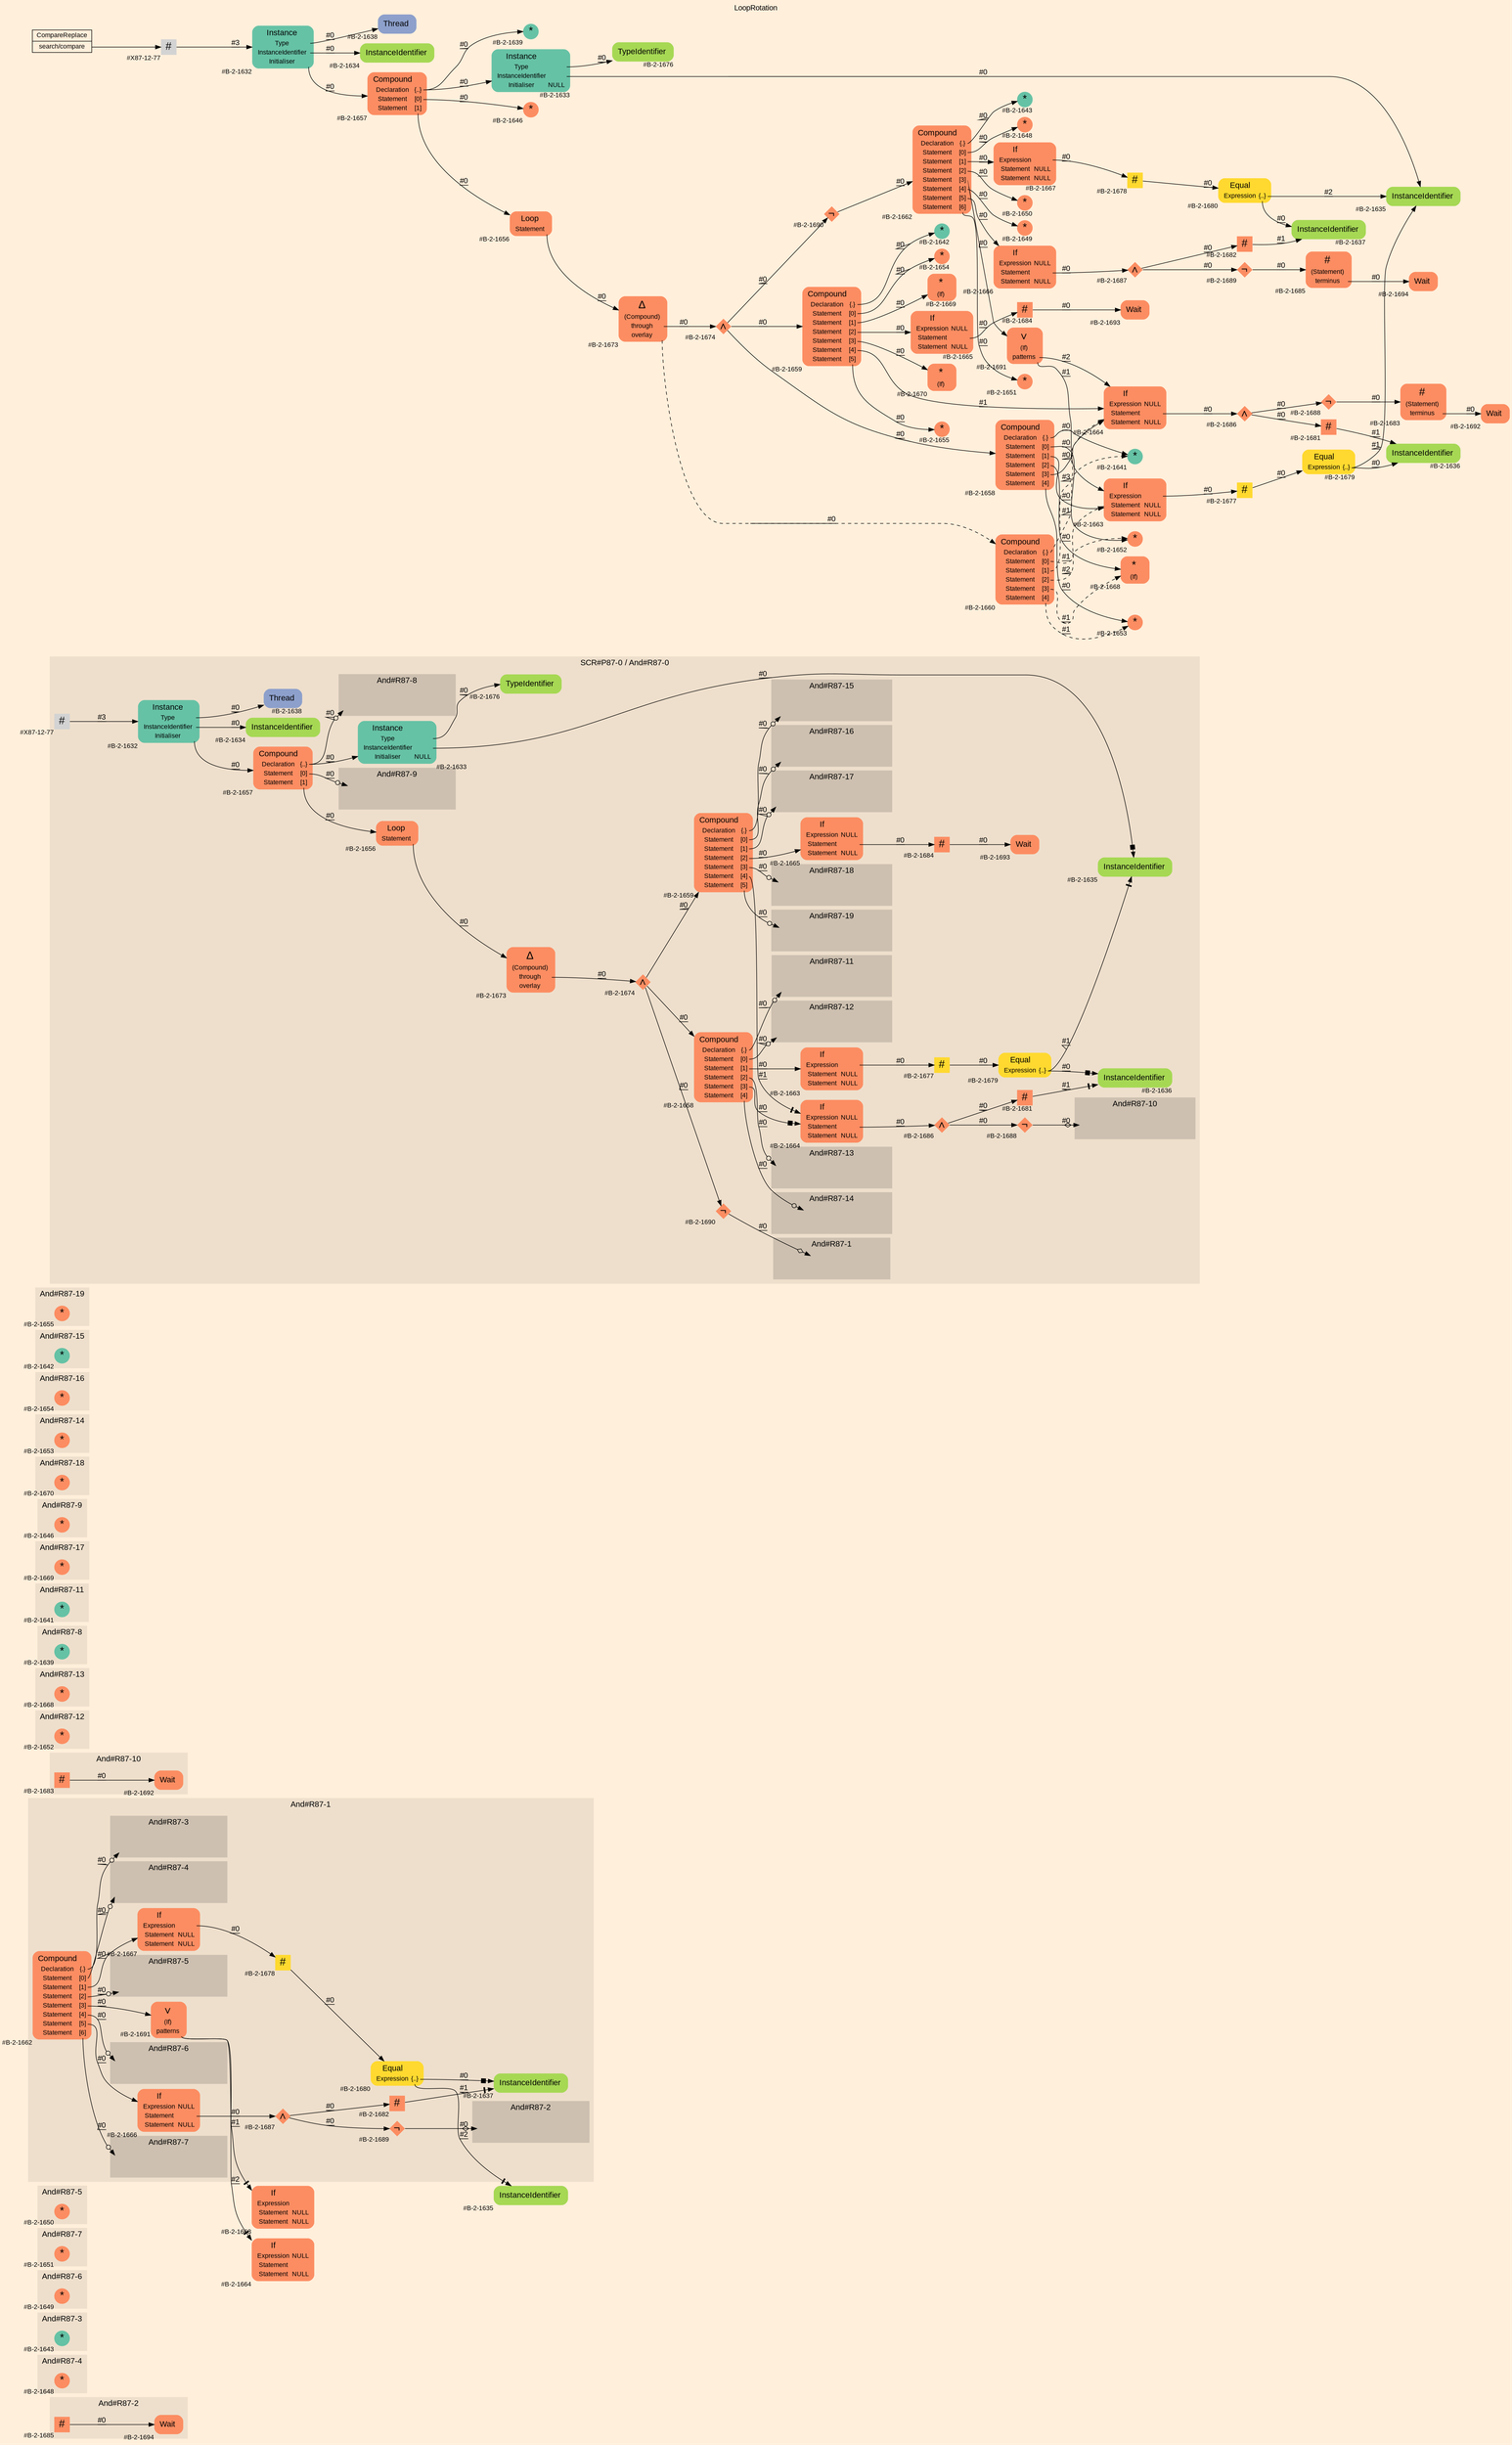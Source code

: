 digraph "LoopRotation" {
label = "LoopRotation"
labelloc = t
graph [
    rankdir = "LR"
    ranksep = 0.3
    bgcolor = antiquewhite1
    color = black
    fontcolor = black
    fontname = "Arial"
];
node [
    fontname = "Arial"
];
edge [
    fontname = "Arial"
];

// -------------------- figure And#R87-2 --------------------
// -------- region And#R87-2 ----------
subgraph "clusterAnd#R87-2" {
    label = "And#R87-2"
    style = "filled"
    color = antiquewhite2
    fontsize = "15"
    // -------- block And#R87-2/#B-2-1694 ----------
    "And#R87-2/#B-2-1694" [
        shape = "plaintext"
        fillcolor = "/set28/2"
        xlabel = "#B-2-1694"
        fontsize = "12"
        fontcolor = black
        label = <<TABLE BORDER="0" CELLBORDER="0" CELLSPACING="0">
         <TR><TD><FONT POINT-SIZE="15" COLOR="black">Wait</FONT></TD><TD></TD></TR>
        </TABLE>>
        style = "rounded,filled"
    ];
    
    // -------- block And#R87-2/#B-2-1685 ----------
    "And#R87-2/#B-2-1685" [
        shape = "square"
        fillcolor = "/set28/2"
        xlabel = "#B-2-1685"
        fontsize = "12"
        fontcolor = black
        label = <<FONT POINT-SIZE="20" COLOR="black">#</FONT>>
        style = "filled"
        penwidth = 0.0
        fixedsize = true
        width = 0.4
        height = 0.4
    ];
    
}

"And#R87-2/#B-2-1685" -> "And#R87-2/#B-2-1694" [
    label = "#0"
    decorate = true
    color = black
    fontcolor = black
];


// -------------------- figure And#R87-4 --------------------
// -------- region And#R87-4 ----------
subgraph "clusterAnd#R87-4" {
    label = "And#R87-4"
    style = "filled"
    color = antiquewhite2
    fontsize = "15"
    // -------- block And#R87-4/#B-2-1648 ----------
    "And#R87-4/#B-2-1648" [
        shape = "circle"
        fillcolor = "/set28/2"
        xlabel = "#B-2-1648"
        fontsize = "12"
        fontcolor = black
        label = <<FONT POINT-SIZE="20" COLOR="black">*</FONT>>
        style = "filled"
        penwidth = 0.0
        fixedsize = true
        width = 0.4
        height = 0.4
    ];
    
}


// -------------------- figure And#R87-3 --------------------
// -------- region And#R87-3 ----------
subgraph "clusterAnd#R87-3" {
    label = "And#R87-3"
    style = "filled"
    color = antiquewhite2
    fontsize = "15"
    // -------- block And#R87-3/#B-2-1643 ----------
    "And#R87-3/#B-2-1643" [
        shape = "circle"
        fillcolor = "/set28/1"
        xlabel = "#B-2-1643"
        fontsize = "12"
        fontcolor = black
        label = <<FONT POINT-SIZE="20" COLOR="black">*</FONT>>
        style = "filled"
        penwidth = 0.0
        fixedsize = true
        width = 0.4
        height = 0.4
    ];
    
}


// -------------------- figure And#R87-6 --------------------
// -------- region And#R87-6 ----------
subgraph "clusterAnd#R87-6" {
    label = "And#R87-6"
    style = "filled"
    color = antiquewhite2
    fontsize = "15"
    // -------- block And#R87-6/#B-2-1649 ----------
    "And#R87-6/#B-2-1649" [
        shape = "circle"
        fillcolor = "/set28/2"
        xlabel = "#B-2-1649"
        fontsize = "12"
        fontcolor = black
        label = <<FONT POINT-SIZE="20" COLOR="black">*</FONT>>
        style = "filled"
        penwidth = 0.0
        fixedsize = true
        width = 0.4
        height = 0.4
    ];
    
}


// -------------------- figure And#R87-7 --------------------
// -------- region And#R87-7 ----------
subgraph "clusterAnd#R87-7" {
    label = "And#R87-7"
    style = "filled"
    color = antiquewhite2
    fontsize = "15"
    // -------- block And#R87-7/#B-2-1651 ----------
    "And#R87-7/#B-2-1651" [
        shape = "circle"
        fillcolor = "/set28/2"
        xlabel = "#B-2-1651"
        fontsize = "12"
        fontcolor = black
        label = <<FONT POINT-SIZE="20" COLOR="black">*</FONT>>
        style = "filled"
        penwidth = 0.0
        fixedsize = true
        width = 0.4
        height = 0.4
    ];
    
}


// -------------------- figure And#R87-5 --------------------
// -------- region And#R87-5 ----------
subgraph "clusterAnd#R87-5" {
    label = "And#R87-5"
    style = "filled"
    color = antiquewhite2
    fontsize = "15"
    // -------- block And#R87-5/#B-2-1650 ----------
    "And#R87-5/#B-2-1650" [
        shape = "circle"
        fillcolor = "/set28/2"
        xlabel = "#B-2-1650"
        fontsize = "12"
        fontcolor = black
        label = <<FONT POINT-SIZE="20" COLOR="black">*</FONT>>
        style = "filled"
        penwidth = 0.0
        fixedsize = true
        width = 0.4
        height = 0.4
    ];
    
}


// -------------------- figure And#R87-1 --------------------
// -------- region And#R87-1 ----------
subgraph "clusterAnd#R87-1" {
    label = "And#R87-1"
    style = "filled"
    color = antiquewhite2
    fontsize = "15"
    // -------- block And#R87-1/#B-2-1666 ----------
    "And#R87-1/#B-2-1666" [
        shape = "plaintext"
        fillcolor = "/set28/2"
        xlabel = "#B-2-1666"
        fontsize = "12"
        fontcolor = black
        label = <<TABLE BORDER="0" CELLBORDER="0" CELLSPACING="0">
         <TR><TD><FONT POINT-SIZE="15" COLOR="black">If</FONT></TD><TD></TD></TR>
         <TR><TD><FONT POINT-SIZE="12" COLOR="black">Expression</FONT></TD><TD PORT="port0"><FONT POINT-SIZE="12" COLOR="black">NULL</FONT></TD></TR>
         <TR><TD><FONT POINT-SIZE="12" COLOR="black">Statement</FONT></TD><TD PORT="port1"></TD></TR>
         <TR><TD><FONT POINT-SIZE="12" COLOR="black">Statement</FONT></TD><TD PORT="port2"><FONT POINT-SIZE="12" COLOR="black">NULL</FONT></TD></TR>
        </TABLE>>
        style = "rounded,filled"
    ];
    
    // -------- block And#R87-1/#B-2-1687 ----------
    "And#R87-1/#B-2-1687" [
        shape = "diamond"
        fillcolor = "/set28/2"
        xlabel = "#B-2-1687"
        fontsize = "12"
        fontcolor = black
        label = <<FONT POINT-SIZE="20" COLOR="black">∧</FONT>>
        style = "filled"
        penwidth = 0.0
        fixedsize = true
        width = 0.4
        height = 0.4
    ];
    
    // -------- block And#R87-1/#B-2-1667 ----------
    "And#R87-1/#B-2-1667" [
        shape = "plaintext"
        fillcolor = "/set28/2"
        xlabel = "#B-2-1667"
        fontsize = "12"
        fontcolor = black
        label = <<TABLE BORDER="0" CELLBORDER="0" CELLSPACING="0">
         <TR><TD><FONT POINT-SIZE="15" COLOR="black">If</FONT></TD><TD></TD></TR>
         <TR><TD><FONT POINT-SIZE="12" COLOR="black">Expression</FONT></TD><TD PORT="port0"></TD></TR>
         <TR><TD><FONT POINT-SIZE="12" COLOR="black">Statement</FONT></TD><TD PORT="port1"><FONT POINT-SIZE="12" COLOR="black">NULL</FONT></TD></TR>
         <TR><TD><FONT POINT-SIZE="12" COLOR="black">Statement</FONT></TD><TD PORT="port2"><FONT POINT-SIZE="12" COLOR="black">NULL</FONT></TD></TR>
        </TABLE>>
        style = "rounded,filled"
    ];
    
    // -------- block And#R87-1/#B-2-1680 ----------
    "And#R87-1/#B-2-1680" [
        shape = "plaintext"
        fillcolor = "/set28/6"
        xlabel = "#B-2-1680"
        fontsize = "12"
        fontcolor = black
        label = <<TABLE BORDER="0" CELLBORDER="0" CELLSPACING="0">
         <TR><TD><FONT POINT-SIZE="15" COLOR="black">Equal</FONT></TD><TD></TD></TR>
         <TR><TD><FONT POINT-SIZE="12" COLOR="black">Expression</FONT></TD><TD PORT="port0"><FONT POINT-SIZE="12" COLOR="black">{..}</FONT></TD></TR>
        </TABLE>>
        style = "rounded,filled"
    ];
    
    // -------- block And#R87-1/#B-2-1662 ----------
    "And#R87-1/#B-2-1662" [
        shape = "plaintext"
        fillcolor = "/set28/2"
        xlabel = "#B-2-1662"
        fontsize = "12"
        fontcolor = black
        label = <<TABLE BORDER="0" CELLBORDER="0" CELLSPACING="0">
         <TR><TD><FONT POINT-SIZE="15" COLOR="black">Compound</FONT></TD><TD></TD></TR>
         <TR><TD><FONT POINT-SIZE="12" COLOR="black">Declaration</FONT></TD><TD PORT="port0"><FONT POINT-SIZE="12" COLOR="black">{.}</FONT></TD></TR>
         <TR><TD><FONT POINT-SIZE="12" COLOR="black">Statement</FONT></TD><TD PORT="port1"><FONT POINT-SIZE="12" COLOR="black">[0]</FONT></TD></TR>
         <TR><TD><FONT POINT-SIZE="12" COLOR="black">Statement</FONT></TD><TD PORT="port2"><FONT POINT-SIZE="12" COLOR="black">[1]</FONT></TD></TR>
         <TR><TD><FONT POINT-SIZE="12" COLOR="black">Statement</FONT></TD><TD PORT="port3"><FONT POINT-SIZE="12" COLOR="black">[2]</FONT></TD></TR>
         <TR><TD><FONT POINT-SIZE="12" COLOR="black">Statement</FONT></TD><TD PORT="port4"><FONT POINT-SIZE="12" COLOR="black">[3]</FONT></TD></TR>
         <TR><TD><FONT POINT-SIZE="12" COLOR="black">Statement</FONT></TD><TD PORT="port5"><FONT POINT-SIZE="12" COLOR="black">[4]</FONT></TD></TR>
         <TR><TD><FONT POINT-SIZE="12" COLOR="black">Statement</FONT></TD><TD PORT="port6"><FONT POINT-SIZE="12" COLOR="black">[5]</FONT></TD></TR>
         <TR><TD><FONT POINT-SIZE="12" COLOR="black">Statement</FONT></TD><TD PORT="port7"><FONT POINT-SIZE="12" COLOR="black">[6]</FONT></TD></TR>
        </TABLE>>
        style = "rounded,filled"
    ];
    
    // -------- block And#R87-1/#B-2-1689 ----------
    "And#R87-1/#B-2-1689" [
        shape = "diamond"
        fillcolor = "/set28/2"
        xlabel = "#B-2-1689"
        fontsize = "12"
        fontcolor = black
        label = <<FONT POINT-SIZE="20" COLOR="black">¬</FONT>>
        style = "filled"
        penwidth = 0.0
        fixedsize = true
        width = 0.4
        height = 0.4
    ];
    
    // -------- block And#R87-1/#B-2-1637 ----------
    "And#R87-1/#B-2-1637" [
        shape = "plaintext"
        fillcolor = "/set28/5"
        xlabel = "#B-2-1637"
        fontsize = "12"
        fontcolor = black
        label = <<TABLE BORDER="0" CELLBORDER="0" CELLSPACING="0">
         <TR><TD><FONT POINT-SIZE="15" COLOR="black">InstanceIdentifier</FONT></TD><TD></TD></TR>
        </TABLE>>
        style = "rounded,filled"
    ];
    
    // -------- block And#R87-1/#B-2-1691 ----------
    "And#R87-1/#B-2-1691" [
        shape = "plaintext"
        fillcolor = "/set28/2"
        xlabel = "#B-2-1691"
        fontsize = "12"
        fontcolor = black
        label = <<TABLE BORDER="0" CELLBORDER="0" CELLSPACING="0">
         <TR><TD><FONT POINT-SIZE="20" COLOR="black">∨</FONT></TD><TD></TD></TR>
         <TR><TD><FONT POINT-SIZE="12" COLOR="black">(If)</FONT></TD><TD PORT="port0"></TD></TR>
         <TR><TD><FONT POINT-SIZE="12" COLOR="black">patterns</FONT></TD><TD PORT="port1"></TD></TR>
        </TABLE>>
        style = "rounded,filled"
    ];
    
    // -------- block And#R87-1/#B-2-1678 ----------
    "And#R87-1/#B-2-1678" [
        shape = "square"
        fillcolor = "/set28/6"
        xlabel = "#B-2-1678"
        fontsize = "12"
        fontcolor = black
        label = <<FONT POINT-SIZE="20" COLOR="black">#</FONT>>
        style = "filled"
        penwidth = 0.0
        fixedsize = true
        width = 0.4
        height = 0.4
    ];
    
    // -------- block And#R87-1/#B-2-1682 ----------
    "And#R87-1/#B-2-1682" [
        shape = "square"
        fillcolor = "/set28/2"
        xlabel = "#B-2-1682"
        fontsize = "12"
        fontcolor = black
        label = <<FONT POINT-SIZE="20" COLOR="black">#</FONT>>
        style = "filled"
        penwidth = 0.0
        fixedsize = true
        width = 0.4
        height = 0.4
    ];
    
    // -------- region And#R87-1/And#R87-2 ----------
    subgraph "clusterAnd#R87-1/And#R87-2" {
        label = "And#R87-2"
        style = "filled"
        color = antiquewhite3
        fontsize = "15"
        // -------- block And#R87-1/And#R87-2/#B-2-1685 ----------
        "And#R87-1/And#R87-2/#B-2-1685" [
            shape = none
            fillcolor = "/set28/2"
            xlabel = "#B-2-1685"
            fontsize = "12"
            fontcolor = black
            style = "invisible"
        ];
        
    }
    
    // -------- region And#R87-1/And#R87-3 ----------
    subgraph "clusterAnd#R87-1/And#R87-3" {
        label = "And#R87-3"
        style = "filled"
        color = antiquewhite3
        fontsize = "15"
        // -------- block And#R87-1/And#R87-3/#B-2-1643 ----------
        "And#R87-1/And#R87-3/#B-2-1643" [
            shape = none
            fillcolor = "/set28/1"
            xlabel = "#B-2-1643"
            fontsize = "12"
            fontcolor = black
            style = "invisible"
        ];
        
    }
    
    // -------- region And#R87-1/And#R87-4 ----------
    subgraph "clusterAnd#R87-1/And#R87-4" {
        label = "And#R87-4"
        style = "filled"
        color = antiquewhite3
        fontsize = "15"
        // -------- block And#R87-1/And#R87-4/#B-2-1648 ----------
        "And#R87-1/And#R87-4/#B-2-1648" [
            shape = none
            fillcolor = "/set28/2"
            xlabel = "#B-2-1648"
            fontsize = "12"
            fontcolor = black
            style = "invisible"
        ];
        
    }
    
    // -------- region And#R87-1/And#R87-5 ----------
    subgraph "clusterAnd#R87-1/And#R87-5" {
        label = "And#R87-5"
        style = "filled"
        color = antiquewhite3
        fontsize = "15"
        // -------- block And#R87-1/And#R87-5/#B-2-1650 ----------
        "And#R87-1/And#R87-5/#B-2-1650" [
            shape = none
            fillcolor = "/set28/2"
            xlabel = "#B-2-1650"
            fontsize = "12"
            fontcolor = black
            style = "invisible"
        ];
        
    }
    
    // -------- region And#R87-1/And#R87-6 ----------
    subgraph "clusterAnd#R87-1/And#R87-6" {
        label = "And#R87-6"
        style = "filled"
        color = antiquewhite3
        fontsize = "15"
        // -------- block And#R87-1/And#R87-6/#B-2-1649 ----------
        "And#R87-1/And#R87-6/#B-2-1649" [
            shape = none
            fillcolor = "/set28/2"
            xlabel = "#B-2-1649"
            fontsize = "12"
            fontcolor = black
            style = "invisible"
        ];
        
    }
    
    // -------- region And#R87-1/And#R87-7 ----------
    subgraph "clusterAnd#R87-1/And#R87-7" {
        label = "And#R87-7"
        style = "filled"
        color = antiquewhite3
        fontsize = "15"
        // -------- block And#R87-1/And#R87-7/#B-2-1651 ----------
        "And#R87-1/And#R87-7/#B-2-1651" [
            shape = none
            fillcolor = "/set28/2"
            xlabel = "#B-2-1651"
            fontsize = "12"
            fontcolor = black
            style = "invisible"
        ];
        
    }
    
}

// -------- block And#R87-1/#B-2-1663 ----------
"And#R87-1/#B-2-1663" [
    shape = "plaintext"
    fillcolor = "/set28/2"
    xlabel = "#B-2-1663"
    fontsize = "12"
    fontcolor = black
    label = <<TABLE BORDER="0" CELLBORDER="0" CELLSPACING="0">
     <TR><TD><FONT POINT-SIZE="15" COLOR="black">If</FONT></TD><TD></TD></TR>
     <TR><TD><FONT POINT-SIZE="12" COLOR="black">Expression</FONT></TD><TD PORT="port0"></TD></TR>
     <TR><TD><FONT POINT-SIZE="12" COLOR="black">Statement</FONT></TD><TD PORT="port1"><FONT POINT-SIZE="12" COLOR="black">NULL</FONT></TD></TR>
     <TR><TD><FONT POINT-SIZE="12" COLOR="black">Statement</FONT></TD><TD PORT="port2"><FONT POINT-SIZE="12" COLOR="black">NULL</FONT></TD></TR>
    </TABLE>>
    style = "rounded,filled"
];

// -------- block And#R87-1/#B-2-1664 ----------
"And#R87-1/#B-2-1664" [
    shape = "plaintext"
    fillcolor = "/set28/2"
    xlabel = "#B-2-1664"
    fontsize = "12"
    fontcolor = black
    label = <<TABLE BORDER="0" CELLBORDER="0" CELLSPACING="0">
     <TR><TD><FONT POINT-SIZE="15" COLOR="black">If</FONT></TD><TD></TD></TR>
     <TR><TD><FONT POINT-SIZE="12" COLOR="black">Expression</FONT></TD><TD PORT="port0"><FONT POINT-SIZE="12" COLOR="black">NULL</FONT></TD></TR>
     <TR><TD><FONT POINT-SIZE="12" COLOR="black">Statement</FONT></TD><TD PORT="port1"></TD></TR>
     <TR><TD><FONT POINT-SIZE="12" COLOR="black">Statement</FONT></TD><TD PORT="port2"><FONT POINT-SIZE="12" COLOR="black">NULL</FONT></TD></TR>
    </TABLE>>
    style = "rounded,filled"
];

// -------- block And#R87-1/#B-2-1635 ----------
"And#R87-1/#B-2-1635" [
    shape = "plaintext"
    fillcolor = "/set28/5"
    xlabel = "#B-2-1635"
    fontsize = "12"
    fontcolor = black
    label = <<TABLE BORDER="0" CELLBORDER="0" CELLSPACING="0">
     <TR><TD><FONT POINT-SIZE="15" COLOR="black">InstanceIdentifier</FONT></TD><TD></TD></TR>
    </TABLE>>
    style = "rounded,filled"
];

"And#R87-1/#B-2-1666":port1 -> "And#R87-1/#B-2-1687" [
    label = "#0"
    decorate = true
    color = black
    fontcolor = black
];

"And#R87-1/#B-2-1687" -> "And#R87-1/#B-2-1682" [
    label = "#0"
    decorate = true
    color = black
    fontcolor = black
];

"And#R87-1/#B-2-1687" -> "And#R87-1/#B-2-1689" [
    label = "#0"
    decorate = true
    color = black
    fontcolor = black
];

"And#R87-1/#B-2-1667":port0 -> "And#R87-1/#B-2-1678" [
    label = "#0"
    decorate = true
    color = black
    fontcolor = black
];

"And#R87-1/#B-2-1680":port0 -> "And#R87-1/#B-2-1635" [
    arrowhead="normalnonetee"
    label = "#2"
    decorate = true
    color = black
    fontcolor = black
];

"And#R87-1/#B-2-1680":port0 -> "And#R87-1/#B-2-1637" [
    arrowhead="normalnonebox"
    label = "#0"
    decorate = true
    color = black
    fontcolor = black
];

"And#R87-1/#B-2-1662":port0 -> "And#R87-1/And#R87-3/#B-2-1643" [
    arrowhead="normalnoneodot"
    label = "#0"
    decorate = true
    color = black
    fontcolor = black
];

"And#R87-1/#B-2-1662":port1 -> "And#R87-1/And#R87-4/#B-2-1648" [
    arrowhead="normalnoneodot"
    label = "#0"
    decorate = true
    color = black
    fontcolor = black
];

"And#R87-1/#B-2-1662":port2 -> "And#R87-1/#B-2-1667" [
    label = "#0"
    decorate = true
    color = black
    fontcolor = black
];

"And#R87-1/#B-2-1662":port3 -> "And#R87-1/And#R87-5/#B-2-1650" [
    arrowhead="normalnoneodot"
    label = "#0"
    decorate = true
    color = black
    fontcolor = black
];

"And#R87-1/#B-2-1662":port4 -> "And#R87-1/#B-2-1691" [
    label = "#0"
    decorate = true
    color = black
    fontcolor = black
];

"And#R87-1/#B-2-1662":port5 -> "And#R87-1/And#R87-6/#B-2-1649" [
    arrowhead="normalnoneodot"
    label = "#0"
    decorate = true
    color = black
    fontcolor = black
];

"And#R87-1/#B-2-1662":port6 -> "And#R87-1/#B-2-1666" [
    label = "#0"
    decorate = true
    color = black
    fontcolor = black
];

"And#R87-1/#B-2-1662":port7 -> "And#R87-1/And#R87-7/#B-2-1651" [
    arrowhead="normalnoneodot"
    label = "#0"
    decorate = true
    color = black
    fontcolor = black
];

"And#R87-1/#B-2-1689" -> "And#R87-1/And#R87-2/#B-2-1685" [
    arrowhead="normalnoneodiamond"
    label = "#0"
    decorate = true
    color = black
    fontcolor = black
];

"And#R87-1/#B-2-1691":port1 -> "And#R87-1/#B-2-1663" [
    arrowhead="normalnonetee"
    label = "#1"
    decorate = true
    color = black
    fontcolor = black
];

"And#R87-1/#B-2-1691":port1 -> "And#R87-1/#B-2-1664" [
    arrowhead="normalnonetee"
    label = "#2"
    decorate = true
    color = black
    fontcolor = black
];

"And#R87-1/#B-2-1678" -> "And#R87-1/#B-2-1680" [
    label = "#0"
    decorate = true
    color = black
    fontcolor = black
];

"And#R87-1/#B-2-1682" -> "And#R87-1/#B-2-1637" [
    arrowhead="normalnonetee"
    label = "#1"
    decorate = true
    color = black
    fontcolor = black
];


// -------------------- figure And#R87-10 --------------------
// -------- region And#R87-10 ----------
subgraph "clusterAnd#R87-10" {
    label = "And#R87-10"
    style = "filled"
    color = antiquewhite2
    fontsize = "15"
    // -------- block And#R87-10/#B-2-1692 ----------
    "And#R87-10/#B-2-1692" [
        shape = "plaintext"
        fillcolor = "/set28/2"
        xlabel = "#B-2-1692"
        fontsize = "12"
        fontcolor = black
        label = <<TABLE BORDER="0" CELLBORDER="0" CELLSPACING="0">
         <TR><TD><FONT POINT-SIZE="15" COLOR="black">Wait</FONT></TD><TD></TD></TR>
        </TABLE>>
        style = "rounded,filled"
    ];
    
    // -------- block And#R87-10/#B-2-1683 ----------
    "And#R87-10/#B-2-1683" [
        shape = "square"
        fillcolor = "/set28/2"
        xlabel = "#B-2-1683"
        fontsize = "12"
        fontcolor = black
        label = <<FONT POINT-SIZE="20" COLOR="black">#</FONT>>
        style = "filled"
        penwidth = 0.0
        fixedsize = true
        width = 0.4
        height = 0.4
    ];
    
}

"And#R87-10/#B-2-1683" -> "And#R87-10/#B-2-1692" [
    label = "#0"
    decorate = true
    color = black
    fontcolor = black
];


// -------------------- figure And#R87-12 --------------------
// -------- region And#R87-12 ----------
subgraph "clusterAnd#R87-12" {
    label = "And#R87-12"
    style = "filled"
    color = antiquewhite2
    fontsize = "15"
    // -------- block And#R87-12/#B-2-1652 ----------
    "And#R87-12/#B-2-1652" [
        shape = "circle"
        fillcolor = "/set28/2"
        xlabel = "#B-2-1652"
        fontsize = "12"
        fontcolor = black
        label = <<FONT POINT-SIZE="20" COLOR="black">*</FONT>>
        style = "filled"
        penwidth = 0.0
        fixedsize = true
        width = 0.4
        height = 0.4
    ];
    
}


// -------------------- figure And#R87-13 --------------------
// -------- region And#R87-13 ----------
subgraph "clusterAnd#R87-13" {
    label = "And#R87-13"
    style = "filled"
    color = antiquewhite2
    fontsize = "15"
    // -------- block And#R87-13/#B-2-1668 ----------
    "And#R87-13/#B-2-1668" [
        shape = "circle"
        fillcolor = "/set28/2"
        xlabel = "#B-2-1668"
        fontsize = "12"
        fontcolor = black
        label = <<FONT POINT-SIZE="20" COLOR="black">*</FONT>>
        style = "filled"
        penwidth = 0.0
        fixedsize = true
        width = 0.4
        height = 0.4
    ];
    
}


// -------------------- figure And#R87-8 --------------------
// -------- region And#R87-8 ----------
subgraph "clusterAnd#R87-8" {
    label = "And#R87-8"
    style = "filled"
    color = antiquewhite2
    fontsize = "15"
    // -------- block And#R87-8/#B-2-1639 ----------
    "And#R87-8/#B-2-1639" [
        shape = "circle"
        fillcolor = "/set28/1"
        xlabel = "#B-2-1639"
        fontsize = "12"
        fontcolor = black
        label = <<FONT POINT-SIZE="20" COLOR="black">*</FONT>>
        style = "filled"
        penwidth = 0.0
        fixedsize = true
        width = 0.4
        height = 0.4
    ];
    
}


// -------------------- figure And#R87-11 --------------------
// -------- region And#R87-11 ----------
subgraph "clusterAnd#R87-11" {
    label = "And#R87-11"
    style = "filled"
    color = antiquewhite2
    fontsize = "15"
    // -------- block And#R87-11/#B-2-1641 ----------
    "And#R87-11/#B-2-1641" [
        shape = "circle"
        fillcolor = "/set28/1"
        xlabel = "#B-2-1641"
        fontsize = "12"
        fontcolor = black
        label = <<FONT POINT-SIZE="20" COLOR="black">*</FONT>>
        style = "filled"
        penwidth = 0.0
        fixedsize = true
        width = 0.4
        height = 0.4
    ];
    
}


// -------------------- figure And#R87-17 --------------------
// -------- region And#R87-17 ----------
subgraph "clusterAnd#R87-17" {
    label = "And#R87-17"
    style = "filled"
    color = antiquewhite2
    fontsize = "15"
    // -------- block And#R87-17/#B-2-1669 ----------
    "And#R87-17/#B-2-1669" [
        shape = "circle"
        fillcolor = "/set28/2"
        xlabel = "#B-2-1669"
        fontsize = "12"
        fontcolor = black
        label = <<FONT POINT-SIZE="20" COLOR="black">*</FONT>>
        style = "filled"
        penwidth = 0.0
        fixedsize = true
        width = 0.4
        height = 0.4
    ];
    
}


// -------------------- figure And#R87-9 --------------------
// -------- region And#R87-9 ----------
subgraph "clusterAnd#R87-9" {
    label = "And#R87-9"
    style = "filled"
    color = antiquewhite2
    fontsize = "15"
    // -------- block And#R87-9/#B-2-1646 ----------
    "And#R87-9/#B-2-1646" [
        shape = "circle"
        fillcolor = "/set28/2"
        xlabel = "#B-2-1646"
        fontsize = "12"
        fontcolor = black
        label = <<FONT POINT-SIZE="20" COLOR="black">*</FONT>>
        style = "filled"
        penwidth = 0.0
        fixedsize = true
        width = 0.4
        height = 0.4
    ];
    
}


// -------------------- figure And#R87-18 --------------------
// -------- region And#R87-18 ----------
subgraph "clusterAnd#R87-18" {
    label = "And#R87-18"
    style = "filled"
    color = antiquewhite2
    fontsize = "15"
    // -------- block And#R87-18/#B-2-1670 ----------
    "And#R87-18/#B-2-1670" [
        shape = "circle"
        fillcolor = "/set28/2"
        xlabel = "#B-2-1670"
        fontsize = "12"
        fontcolor = black
        label = <<FONT POINT-SIZE="20" COLOR="black">*</FONT>>
        style = "filled"
        penwidth = 0.0
        fixedsize = true
        width = 0.4
        height = 0.4
    ];
    
}


// -------------------- figure And#R87-14 --------------------
// -------- region And#R87-14 ----------
subgraph "clusterAnd#R87-14" {
    label = "And#R87-14"
    style = "filled"
    color = antiquewhite2
    fontsize = "15"
    // -------- block And#R87-14/#B-2-1653 ----------
    "And#R87-14/#B-2-1653" [
        shape = "circle"
        fillcolor = "/set28/2"
        xlabel = "#B-2-1653"
        fontsize = "12"
        fontcolor = black
        label = <<FONT POINT-SIZE="20" COLOR="black">*</FONT>>
        style = "filled"
        penwidth = 0.0
        fixedsize = true
        width = 0.4
        height = 0.4
    ];
    
}


// -------------------- figure And#R87-16 --------------------
// -------- region And#R87-16 ----------
subgraph "clusterAnd#R87-16" {
    label = "And#R87-16"
    style = "filled"
    color = antiquewhite2
    fontsize = "15"
    // -------- block And#R87-16/#B-2-1654 ----------
    "And#R87-16/#B-2-1654" [
        shape = "circle"
        fillcolor = "/set28/2"
        xlabel = "#B-2-1654"
        fontsize = "12"
        fontcolor = black
        label = <<FONT POINT-SIZE="20" COLOR="black">*</FONT>>
        style = "filled"
        penwidth = 0.0
        fixedsize = true
        width = 0.4
        height = 0.4
    ];
    
}


// -------------------- figure And#R87-15 --------------------
// -------- region And#R87-15 ----------
subgraph "clusterAnd#R87-15" {
    label = "And#R87-15"
    style = "filled"
    color = antiquewhite2
    fontsize = "15"
    // -------- block And#R87-15/#B-2-1642 ----------
    "And#R87-15/#B-2-1642" [
        shape = "circle"
        fillcolor = "/set28/1"
        xlabel = "#B-2-1642"
        fontsize = "12"
        fontcolor = black
        label = <<FONT POINT-SIZE="20" COLOR="black">*</FONT>>
        style = "filled"
        penwidth = 0.0
        fixedsize = true
        width = 0.4
        height = 0.4
    ];
    
}


// -------------------- figure And#R87-19 --------------------
// -------- region And#R87-19 ----------
subgraph "clusterAnd#R87-19" {
    label = "And#R87-19"
    style = "filled"
    color = antiquewhite2
    fontsize = "15"
    // -------- block And#R87-19/#B-2-1655 ----------
    "And#R87-19/#B-2-1655" [
        shape = "circle"
        fillcolor = "/set28/2"
        xlabel = "#B-2-1655"
        fontsize = "12"
        fontcolor = black
        label = <<FONT POINT-SIZE="20" COLOR="black">*</FONT>>
        style = "filled"
        penwidth = 0.0
        fixedsize = true
        width = 0.4
        height = 0.4
    ];
    
}


// -------------------- figure And#R87-0 --------------------
// -------- region And#R87-0 ----------
subgraph "clusterAnd#R87-0" {
    label = "SCR#P87-0 / And#R87-0"
    style = "filled"
    color = antiquewhite2
    fontsize = "15"
    // -------- block And#R87-0/#B-2-1677 ----------
    "And#R87-0/#B-2-1677" [
        shape = "square"
        fillcolor = "/set28/6"
        xlabel = "#B-2-1677"
        fontsize = "12"
        fontcolor = black
        label = <<FONT POINT-SIZE="20" COLOR="black">#</FONT>>
        style = "filled"
        penwidth = 0.0
        fixedsize = true
        width = 0.4
        height = 0.4
    ];
    
    // -------- block And#R87-0/#B-2-1679 ----------
    "And#R87-0/#B-2-1679" [
        shape = "plaintext"
        fillcolor = "/set28/6"
        xlabel = "#B-2-1679"
        fontsize = "12"
        fontcolor = black
        label = <<TABLE BORDER="0" CELLBORDER="0" CELLSPACING="0">
         <TR><TD><FONT POINT-SIZE="15" COLOR="black">Equal</FONT></TD><TD></TD></TR>
         <TR><TD><FONT POINT-SIZE="12" COLOR="black">Expression</FONT></TD><TD PORT="port0"><FONT POINT-SIZE="12" COLOR="black">{..}</FONT></TD></TR>
        </TABLE>>
        style = "rounded,filled"
    ];
    
    // -------- block And#R87-0/#B-2-1658 ----------
    "And#R87-0/#B-2-1658" [
        shape = "plaintext"
        fillcolor = "/set28/2"
        xlabel = "#B-2-1658"
        fontsize = "12"
        fontcolor = black
        label = <<TABLE BORDER="0" CELLBORDER="0" CELLSPACING="0">
         <TR><TD><FONT POINT-SIZE="15" COLOR="black">Compound</FONT></TD><TD></TD></TR>
         <TR><TD><FONT POINT-SIZE="12" COLOR="black">Declaration</FONT></TD><TD PORT="port0"><FONT POINT-SIZE="12" COLOR="black">{.}</FONT></TD></TR>
         <TR><TD><FONT POINT-SIZE="12" COLOR="black">Statement</FONT></TD><TD PORT="port1"><FONT POINT-SIZE="12" COLOR="black">[0]</FONT></TD></TR>
         <TR><TD><FONT POINT-SIZE="12" COLOR="black">Statement</FONT></TD><TD PORT="port2"><FONT POINT-SIZE="12" COLOR="black">[1]</FONT></TD></TR>
         <TR><TD><FONT POINT-SIZE="12" COLOR="black">Statement</FONT></TD><TD PORT="port3"><FONT POINT-SIZE="12" COLOR="black">[2]</FONT></TD></TR>
         <TR><TD><FONT POINT-SIZE="12" COLOR="black">Statement</FONT></TD><TD PORT="port4"><FONT POINT-SIZE="12" COLOR="black">[3]</FONT></TD></TR>
         <TR><TD><FONT POINT-SIZE="12" COLOR="black">Statement</FONT></TD><TD PORT="port5"><FONT POINT-SIZE="12" COLOR="black">[4]</FONT></TD></TR>
        </TABLE>>
        style = "rounded,filled"
    ];
    
    // -------- block And#R87-0/#B-2-1633 ----------
    "And#R87-0/#B-2-1633" [
        shape = "plaintext"
        fillcolor = "/set28/1"
        xlabel = "#B-2-1633"
        fontsize = "12"
        fontcolor = black
        label = <<TABLE BORDER="0" CELLBORDER="0" CELLSPACING="0">
         <TR><TD><FONT POINT-SIZE="15" COLOR="black">Instance</FONT></TD><TD></TD></TR>
         <TR><TD><FONT POINT-SIZE="12" COLOR="black">Type</FONT></TD><TD PORT="port0"></TD></TR>
         <TR><TD><FONT POINT-SIZE="12" COLOR="black">InstanceIdentifier</FONT></TD><TD PORT="port1"></TD></TR>
         <TR><TD><FONT POINT-SIZE="12" COLOR="black">Initialiser</FONT></TD><TD PORT="port2"><FONT POINT-SIZE="12" COLOR="black">NULL</FONT></TD></TR>
        </TABLE>>
        style = "rounded,filled"
    ];
    
    // -------- block And#R87-0/#B-2-1635 ----------
    "And#R87-0/#B-2-1635" [
        shape = "plaintext"
        fillcolor = "/set28/5"
        xlabel = "#B-2-1635"
        fontsize = "12"
        fontcolor = black
        label = <<TABLE BORDER="0" CELLBORDER="0" CELLSPACING="0">
         <TR><TD><FONT POINT-SIZE="15" COLOR="black">InstanceIdentifier</FONT></TD><TD></TD></TR>
        </TABLE>>
        style = "rounded,filled"
    ];
    
    // -------- block And#R87-0/#X87-12-77 ----------
    "And#R87-0/#X87-12-77" [
        shape = "square"
        xlabel = "#X87-12-77"
        fontsize = "12"
        fontcolor = black
        label = <<FONT POINT-SIZE="20" COLOR="black">#</FONT>>
        style = "filled"
        penwidth = 0.0
        fixedsize = true
        width = 0.4
        height = 0.4
    ];
    
    // -------- block And#R87-0/#B-2-1664 ----------
    "And#R87-0/#B-2-1664" [
        shape = "plaintext"
        fillcolor = "/set28/2"
        xlabel = "#B-2-1664"
        fontsize = "12"
        fontcolor = black
        label = <<TABLE BORDER="0" CELLBORDER="0" CELLSPACING="0">
         <TR><TD><FONT POINT-SIZE="15" COLOR="black">If</FONT></TD><TD></TD></TR>
         <TR><TD><FONT POINT-SIZE="12" COLOR="black">Expression</FONT></TD><TD PORT="port0"><FONT POINT-SIZE="12" COLOR="black">NULL</FONT></TD></TR>
         <TR><TD><FONT POINT-SIZE="12" COLOR="black">Statement</FONT></TD><TD PORT="port1"></TD></TR>
         <TR><TD><FONT POINT-SIZE="12" COLOR="black">Statement</FONT></TD><TD PORT="port2"><FONT POINT-SIZE="12" COLOR="black">NULL</FONT></TD></TR>
        </TABLE>>
        style = "rounded,filled"
    ];
    
    // -------- block And#R87-0/#B-2-1688 ----------
    "And#R87-0/#B-2-1688" [
        shape = "diamond"
        fillcolor = "/set28/2"
        xlabel = "#B-2-1688"
        fontsize = "12"
        fontcolor = black
        label = <<FONT POINT-SIZE="20" COLOR="black">¬</FONT>>
        style = "filled"
        penwidth = 0.0
        fixedsize = true
        width = 0.4
        height = 0.4
    ];
    
    // -------- block And#R87-0/#B-2-1659 ----------
    "And#R87-0/#B-2-1659" [
        shape = "plaintext"
        fillcolor = "/set28/2"
        xlabel = "#B-2-1659"
        fontsize = "12"
        fontcolor = black
        label = <<TABLE BORDER="0" CELLBORDER="0" CELLSPACING="0">
         <TR><TD><FONT POINT-SIZE="15" COLOR="black">Compound</FONT></TD><TD></TD></TR>
         <TR><TD><FONT POINT-SIZE="12" COLOR="black">Declaration</FONT></TD><TD PORT="port0"><FONT POINT-SIZE="12" COLOR="black">{.}</FONT></TD></TR>
         <TR><TD><FONT POINT-SIZE="12" COLOR="black">Statement</FONT></TD><TD PORT="port1"><FONT POINT-SIZE="12" COLOR="black">[0]</FONT></TD></TR>
         <TR><TD><FONT POINT-SIZE="12" COLOR="black">Statement</FONT></TD><TD PORT="port2"><FONT POINT-SIZE="12" COLOR="black">[1]</FONT></TD></TR>
         <TR><TD><FONT POINT-SIZE="12" COLOR="black">Statement</FONT></TD><TD PORT="port3"><FONT POINT-SIZE="12" COLOR="black">[2]</FONT></TD></TR>
         <TR><TD><FONT POINT-SIZE="12" COLOR="black">Statement</FONT></TD><TD PORT="port4"><FONT POINT-SIZE="12" COLOR="black">[3]</FONT></TD></TR>
         <TR><TD><FONT POINT-SIZE="12" COLOR="black">Statement</FONT></TD><TD PORT="port5"><FONT POINT-SIZE="12" COLOR="black">[4]</FONT></TD></TR>
         <TR><TD><FONT POINT-SIZE="12" COLOR="black">Statement</FONT></TD><TD PORT="port6"><FONT POINT-SIZE="12" COLOR="black">[5]</FONT></TD></TR>
        </TABLE>>
        style = "rounded,filled"
    ];
    
    // -------- block And#R87-0/#B-2-1636 ----------
    "And#R87-0/#B-2-1636" [
        shape = "plaintext"
        fillcolor = "/set28/5"
        xlabel = "#B-2-1636"
        fontsize = "12"
        fontcolor = black
        label = <<TABLE BORDER="0" CELLBORDER="0" CELLSPACING="0">
         <TR><TD><FONT POINT-SIZE="15" COLOR="black">InstanceIdentifier</FONT></TD><TD></TD></TR>
        </TABLE>>
        style = "rounded,filled"
    ];
    
    // -------- block And#R87-0/#B-2-1690 ----------
    "And#R87-0/#B-2-1690" [
        shape = "diamond"
        fillcolor = "/set28/2"
        xlabel = "#B-2-1690"
        fontsize = "12"
        fontcolor = black
        label = <<FONT POINT-SIZE="20" COLOR="black">¬</FONT>>
        style = "filled"
        penwidth = 0.0
        fixedsize = true
        width = 0.4
        height = 0.4
    ];
    
    // -------- block And#R87-0/#B-2-1632 ----------
    "And#R87-0/#B-2-1632" [
        shape = "plaintext"
        fillcolor = "/set28/1"
        xlabel = "#B-2-1632"
        fontsize = "12"
        fontcolor = black
        label = <<TABLE BORDER="0" CELLBORDER="0" CELLSPACING="0">
         <TR><TD><FONT POINT-SIZE="15" COLOR="black">Instance</FONT></TD><TD></TD></TR>
         <TR><TD><FONT POINT-SIZE="12" COLOR="black">Type</FONT></TD><TD PORT="port0"></TD></TR>
         <TR><TD><FONT POINT-SIZE="12" COLOR="black">InstanceIdentifier</FONT></TD><TD PORT="port1"></TD></TR>
         <TR><TD><FONT POINT-SIZE="12" COLOR="black">Initialiser</FONT></TD><TD PORT="port2"></TD></TR>
        </TABLE>>
        style = "rounded,filled"
    ];
    
    // -------- block And#R87-0/#B-2-1676 ----------
    "And#R87-0/#B-2-1676" [
        shape = "plaintext"
        fillcolor = "/set28/5"
        xlabel = "#B-2-1676"
        fontsize = "12"
        fontcolor = black
        label = <<TABLE BORDER="0" CELLBORDER="0" CELLSPACING="0">
         <TR><TD><FONT POINT-SIZE="15" COLOR="black">TypeIdentifier</FONT></TD><TD></TD></TR>
        </TABLE>>
        style = "rounded,filled"
    ];
    
    // -------- block And#R87-0/#B-2-1674 ----------
    "And#R87-0/#B-2-1674" [
        shape = "diamond"
        fillcolor = "/set28/2"
        xlabel = "#B-2-1674"
        fontsize = "12"
        fontcolor = black
        label = <<FONT POINT-SIZE="20" COLOR="black">∧</FONT>>
        style = "filled"
        penwidth = 0.0
        fixedsize = true
        width = 0.4
        height = 0.4
    ];
    
    // -------- block And#R87-0/#B-2-1665 ----------
    "And#R87-0/#B-2-1665" [
        shape = "plaintext"
        fillcolor = "/set28/2"
        xlabel = "#B-2-1665"
        fontsize = "12"
        fontcolor = black
        label = <<TABLE BORDER="0" CELLBORDER="0" CELLSPACING="0">
         <TR><TD><FONT POINT-SIZE="15" COLOR="black">If</FONT></TD><TD></TD></TR>
         <TR><TD><FONT POINT-SIZE="12" COLOR="black">Expression</FONT></TD><TD PORT="port0"><FONT POINT-SIZE="12" COLOR="black">NULL</FONT></TD></TR>
         <TR><TD><FONT POINT-SIZE="12" COLOR="black">Statement</FONT></TD><TD PORT="port1"></TD></TR>
         <TR><TD><FONT POINT-SIZE="12" COLOR="black">Statement</FONT></TD><TD PORT="port2"><FONT POINT-SIZE="12" COLOR="black">NULL</FONT></TD></TR>
        </TABLE>>
        style = "rounded,filled"
    ];
    
    // -------- block And#R87-0/#B-2-1638 ----------
    "And#R87-0/#B-2-1638" [
        shape = "plaintext"
        fillcolor = "/set28/3"
        xlabel = "#B-2-1638"
        fontsize = "12"
        fontcolor = black
        label = <<TABLE BORDER="0" CELLBORDER="0" CELLSPACING="0">
         <TR><TD><FONT POINT-SIZE="15" COLOR="black">Thread</FONT></TD><TD></TD></TR>
        </TABLE>>
        style = "rounded,filled"
    ];
    
    // -------- block And#R87-0/#B-2-1673 ----------
    "And#R87-0/#B-2-1673" [
        shape = "plaintext"
        fillcolor = "/set28/2"
        xlabel = "#B-2-1673"
        fontsize = "12"
        fontcolor = black
        label = <<TABLE BORDER="0" CELLBORDER="0" CELLSPACING="0">
         <TR><TD><FONT POINT-SIZE="20" COLOR="black">Δ</FONT></TD><TD></TD></TR>
         <TR><TD><FONT POINT-SIZE="12" COLOR="black">(Compound)</FONT></TD><TD PORT="port0"></TD></TR>
         <TR><TD><FONT POINT-SIZE="12" COLOR="black">through</FONT></TD><TD PORT="port1"></TD></TR>
         <TR><TD><FONT POINT-SIZE="12" COLOR="black">overlay</FONT></TD><TD PORT="port2"></TD></TR>
        </TABLE>>
        style = "rounded,filled"
    ];
    
    // -------- block And#R87-0/#B-2-1681 ----------
    "And#R87-0/#B-2-1681" [
        shape = "square"
        fillcolor = "/set28/2"
        xlabel = "#B-2-1681"
        fontsize = "12"
        fontcolor = black
        label = <<FONT POINT-SIZE="20" COLOR="black">#</FONT>>
        style = "filled"
        penwidth = 0.0
        fixedsize = true
        width = 0.4
        height = 0.4
    ];
    
    // -------- block And#R87-0/#B-2-1693 ----------
    "And#R87-0/#B-2-1693" [
        shape = "plaintext"
        fillcolor = "/set28/2"
        xlabel = "#B-2-1693"
        fontsize = "12"
        fontcolor = black
        label = <<TABLE BORDER="0" CELLBORDER="0" CELLSPACING="0">
         <TR><TD><FONT POINT-SIZE="15" COLOR="black">Wait</FONT></TD><TD></TD></TR>
        </TABLE>>
        style = "rounded,filled"
    ];
    
    // -------- block And#R87-0/#B-2-1684 ----------
    "And#R87-0/#B-2-1684" [
        shape = "square"
        fillcolor = "/set28/2"
        xlabel = "#B-2-1684"
        fontsize = "12"
        fontcolor = black
        label = <<FONT POINT-SIZE="20" COLOR="black">#</FONT>>
        style = "filled"
        penwidth = 0.0
        fixedsize = true
        width = 0.4
        height = 0.4
    ];
    
    // -------- block And#R87-0/#B-2-1656 ----------
    "And#R87-0/#B-2-1656" [
        shape = "plaintext"
        fillcolor = "/set28/2"
        xlabel = "#B-2-1656"
        fontsize = "12"
        fontcolor = black
        label = <<TABLE BORDER="0" CELLBORDER="0" CELLSPACING="0">
         <TR><TD><FONT POINT-SIZE="15" COLOR="black">Loop</FONT></TD><TD></TD></TR>
         <TR><TD><FONT POINT-SIZE="12" COLOR="black">Statement</FONT></TD><TD PORT="port0"></TD></TR>
        </TABLE>>
        style = "rounded,filled"
    ];
    
    // -------- block And#R87-0/#B-2-1663 ----------
    "And#R87-0/#B-2-1663" [
        shape = "plaintext"
        fillcolor = "/set28/2"
        xlabel = "#B-2-1663"
        fontsize = "12"
        fontcolor = black
        label = <<TABLE BORDER="0" CELLBORDER="0" CELLSPACING="0">
         <TR><TD><FONT POINT-SIZE="15" COLOR="black">If</FONT></TD><TD></TD></TR>
         <TR><TD><FONT POINT-SIZE="12" COLOR="black">Expression</FONT></TD><TD PORT="port0"></TD></TR>
         <TR><TD><FONT POINT-SIZE="12" COLOR="black">Statement</FONT></TD><TD PORT="port1"><FONT POINT-SIZE="12" COLOR="black">NULL</FONT></TD></TR>
         <TR><TD><FONT POINT-SIZE="12" COLOR="black">Statement</FONT></TD><TD PORT="port2"><FONT POINT-SIZE="12" COLOR="black">NULL</FONT></TD></TR>
        </TABLE>>
        style = "rounded,filled"
    ];
    
    // -------- block And#R87-0/#B-2-1657 ----------
    "And#R87-0/#B-2-1657" [
        shape = "plaintext"
        fillcolor = "/set28/2"
        xlabel = "#B-2-1657"
        fontsize = "12"
        fontcolor = black
        label = <<TABLE BORDER="0" CELLBORDER="0" CELLSPACING="0">
         <TR><TD><FONT POINT-SIZE="15" COLOR="black">Compound</FONT></TD><TD></TD></TR>
         <TR><TD><FONT POINT-SIZE="12" COLOR="black">Declaration</FONT></TD><TD PORT="port0"><FONT POINT-SIZE="12" COLOR="black">{..}</FONT></TD></TR>
         <TR><TD><FONT POINT-SIZE="12" COLOR="black">Statement</FONT></TD><TD PORT="port1"><FONT POINT-SIZE="12" COLOR="black">[0]</FONT></TD></TR>
         <TR><TD><FONT POINT-SIZE="12" COLOR="black">Statement</FONT></TD><TD PORT="port2"><FONT POINT-SIZE="12" COLOR="black">[1]</FONT></TD></TR>
        </TABLE>>
        style = "rounded,filled"
    ];
    
    // -------- block And#R87-0/#B-2-1634 ----------
    "And#R87-0/#B-2-1634" [
        shape = "plaintext"
        fillcolor = "/set28/5"
        xlabel = "#B-2-1634"
        fontsize = "12"
        fontcolor = black
        label = <<TABLE BORDER="0" CELLBORDER="0" CELLSPACING="0">
         <TR><TD><FONT POINT-SIZE="15" COLOR="black">InstanceIdentifier</FONT></TD><TD></TD></TR>
        </TABLE>>
        style = "rounded,filled"
    ];
    
    // -------- block And#R87-0/#B-2-1686 ----------
    "And#R87-0/#B-2-1686" [
        shape = "diamond"
        fillcolor = "/set28/2"
        xlabel = "#B-2-1686"
        fontsize = "12"
        fontcolor = black
        label = <<FONT POINT-SIZE="20" COLOR="black">∧</FONT>>
        style = "filled"
        penwidth = 0.0
        fixedsize = true
        width = 0.4
        height = 0.4
    ];
    
    // -------- region And#R87-0/And#R87-1 ----------
    subgraph "clusterAnd#R87-0/And#R87-1" {
        label = "And#R87-1"
        style = "filled"
        color = antiquewhite3
        fontsize = "15"
        // -------- block And#R87-0/And#R87-1/#B-2-1662 ----------
        "And#R87-0/And#R87-1/#B-2-1662" [
            shape = none
            fillcolor = "/set28/2"
            xlabel = "#B-2-1662"
            fontsize = "12"
            fontcolor = black
            style = "invisible"
        ];
        
    }
    
    // -------- region And#R87-0/And#R87-8 ----------
    subgraph "clusterAnd#R87-0/And#R87-8" {
        label = "And#R87-8"
        style = "filled"
        color = antiquewhite3
        fontsize = "15"
        // -------- block And#R87-0/And#R87-8/#B-2-1639 ----------
        "And#R87-0/And#R87-8/#B-2-1639" [
            shape = none
            fillcolor = "/set28/1"
            xlabel = "#B-2-1639"
            fontsize = "12"
            fontcolor = black
            style = "invisible"
        ];
        
    }
    
    // -------- region And#R87-0/And#R87-9 ----------
    subgraph "clusterAnd#R87-0/And#R87-9" {
        label = "And#R87-9"
        style = "filled"
        color = antiquewhite3
        fontsize = "15"
        // -------- block And#R87-0/And#R87-9/#B-2-1646 ----------
        "And#R87-0/And#R87-9/#B-2-1646" [
            shape = none
            fillcolor = "/set28/2"
            xlabel = "#B-2-1646"
            fontsize = "12"
            fontcolor = black
            style = "invisible"
        ];
        
    }
    
    // -------- region And#R87-0/And#R87-10 ----------
    subgraph "clusterAnd#R87-0/And#R87-10" {
        label = "And#R87-10"
        style = "filled"
        color = antiquewhite3
        fontsize = "15"
        // -------- block And#R87-0/And#R87-10/#B-2-1683 ----------
        "And#R87-0/And#R87-10/#B-2-1683" [
            shape = none
            fillcolor = "/set28/2"
            xlabel = "#B-2-1683"
            fontsize = "12"
            fontcolor = black
            style = "invisible"
        ];
        
    }
    
    // -------- region And#R87-0/And#R87-11 ----------
    subgraph "clusterAnd#R87-0/And#R87-11" {
        label = "And#R87-11"
        style = "filled"
        color = antiquewhite3
        fontsize = "15"
        // -------- block And#R87-0/And#R87-11/#B-2-1641 ----------
        "And#R87-0/And#R87-11/#B-2-1641" [
            shape = none
            fillcolor = "/set28/1"
            xlabel = "#B-2-1641"
            fontsize = "12"
            fontcolor = black
            style = "invisible"
        ];
        
    }
    
    // -------- region And#R87-0/And#R87-12 ----------
    subgraph "clusterAnd#R87-0/And#R87-12" {
        label = "And#R87-12"
        style = "filled"
        color = antiquewhite3
        fontsize = "15"
        // -------- block And#R87-0/And#R87-12/#B-2-1652 ----------
        "And#R87-0/And#R87-12/#B-2-1652" [
            shape = none
            fillcolor = "/set28/2"
            xlabel = "#B-2-1652"
            fontsize = "12"
            fontcolor = black
            style = "invisible"
        ];
        
    }
    
    // -------- region And#R87-0/And#R87-13 ----------
    subgraph "clusterAnd#R87-0/And#R87-13" {
        label = "And#R87-13"
        style = "filled"
        color = antiquewhite3
        fontsize = "15"
        // -------- block And#R87-0/And#R87-13/#B-2-1668 ----------
        "And#R87-0/And#R87-13/#B-2-1668" [
            shape = none
            fillcolor = "/set28/2"
            xlabel = "#B-2-1668"
            fontsize = "12"
            fontcolor = black
            style = "invisible"
        ];
        
    }
    
    // -------- region And#R87-0/And#R87-14 ----------
    subgraph "clusterAnd#R87-0/And#R87-14" {
        label = "And#R87-14"
        style = "filled"
        color = antiquewhite3
        fontsize = "15"
        // -------- block And#R87-0/And#R87-14/#B-2-1653 ----------
        "And#R87-0/And#R87-14/#B-2-1653" [
            shape = none
            fillcolor = "/set28/2"
            xlabel = "#B-2-1653"
            fontsize = "12"
            fontcolor = black
            style = "invisible"
        ];
        
    }
    
    // -------- region And#R87-0/And#R87-15 ----------
    subgraph "clusterAnd#R87-0/And#R87-15" {
        label = "And#R87-15"
        style = "filled"
        color = antiquewhite3
        fontsize = "15"
        // -------- block And#R87-0/And#R87-15/#B-2-1642 ----------
        "And#R87-0/And#R87-15/#B-2-1642" [
            shape = none
            fillcolor = "/set28/1"
            xlabel = "#B-2-1642"
            fontsize = "12"
            fontcolor = black
            style = "invisible"
        ];
        
    }
    
    // -------- region And#R87-0/And#R87-16 ----------
    subgraph "clusterAnd#R87-0/And#R87-16" {
        label = "And#R87-16"
        style = "filled"
        color = antiquewhite3
        fontsize = "15"
        // -------- block And#R87-0/And#R87-16/#B-2-1654 ----------
        "And#R87-0/And#R87-16/#B-2-1654" [
            shape = none
            fillcolor = "/set28/2"
            xlabel = "#B-2-1654"
            fontsize = "12"
            fontcolor = black
            style = "invisible"
        ];
        
    }
    
    // -------- region And#R87-0/And#R87-17 ----------
    subgraph "clusterAnd#R87-0/And#R87-17" {
        label = "And#R87-17"
        style = "filled"
        color = antiquewhite3
        fontsize = "15"
        // -------- block And#R87-0/And#R87-17/#B-2-1669 ----------
        "And#R87-0/And#R87-17/#B-2-1669" [
            shape = none
            fillcolor = "/set28/2"
            xlabel = "#B-2-1669"
            fontsize = "12"
            fontcolor = black
            style = "invisible"
        ];
        
    }
    
    // -------- region And#R87-0/And#R87-18 ----------
    subgraph "clusterAnd#R87-0/And#R87-18" {
        label = "And#R87-18"
        style = "filled"
        color = antiquewhite3
        fontsize = "15"
        // -------- block And#R87-0/And#R87-18/#B-2-1670 ----------
        "And#R87-0/And#R87-18/#B-2-1670" [
            shape = none
            fillcolor = "/set28/2"
            xlabel = "#B-2-1670"
            fontsize = "12"
            fontcolor = black
            style = "invisible"
        ];
        
    }
    
    // -------- region And#R87-0/And#R87-19 ----------
    subgraph "clusterAnd#R87-0/And#R87-19" {
        label = "And#R87-19"
        style = "filled"
        color = antiquewhite3
        fontsize = "15"
        // -------- block And#R87-0/And#R87-19/#B-2-1655 ----------
        "And#R87-0/And#R87-19/#B-2-1655" [
            shape = none
            fillcolor = "/set28/2"
            xlabel = "#B-2-1655"
            fontsize = "12"
            fontcolor = black
            style = "invisible"
        ];
        
    }
    
}

"And#R87-0/#B-2-1677" -> "And#R87-0/#B-2-1679" [
    label = "#0"
    decorate = true
    color = black
    fontcolor = black
];

"And#R87-0/#B-2-1679":port0 -> "And#R87-0/#B-2-1635" [
    arrowhead="normalnonetee"
    label = "#1"
    decorate = true
    color = black
    fontcolor = black
];

"And#R87-0/#B-2-1679":port0 -> "And#R87-0/#B-2-1636" [
    arrowhead="normalnonebox"
    label = "#0"
    decorate = true
    color = black
    fontcolor = black
];

"And#R87-0/#B-2-1658":port0 -> "And#R87-0/And#R87-11/#B-2-1641" [
    arrowhead="normalnoneodot"
    label = "#0"
    decorate = true
    color = black
    fontcolor = black
];

"And#R87-0/#B-2-1658":port1 -> "And#R87-0/And#R87-12/#B-2-1652" [
    arrowhead="normalnoneodot"
    label = "#0"
    decorate = true
    color = black
    fontcolor = black
];

"And#R87-0/#B-2-1658":port2 -> "And#R87-0/#B-2-1663" [
    label = "#0"
    decorate = true
    color = black
    fontcolor = black
];

"And#R87-0/#B-2-1658":port3 -> "And#R87-0/And#R87-13/#B-2-1668" [
    arrowhead="normalnoneodot"
    label = "#0"
    decorate = true
    color = black
    fontcolor = black
];

"And#R87-0/#B-2-1658":port4 -> "And#R87-0/#B-2-1664" [
    arrowhead="normalnonebox"
    label = "#0"
    decorate = true
    color = black
    fontcolor = black
];

"And#R87-0/#B-2-1658":port5 -> "And#R87-0/And#R87-14/#B-2-1653" [
    arrowhead="normalnoneodot"
    label = "#0"
    decorate = true
    color = black
    fontcolor = black
];

"And#R87-0/#B-2-1633":port0 -> "And#R87-0/#B-2-1676" [
    label = "#0"
    decorate = true
    color = black
    fontcolor = black
];

"And#R87-0/#B-2-1633":port1 -> "And#R87-0/#B-2-1635" [
    arrowhead="normalnonebox"
    label = "#0"
    decorate = true
    color = black
    fontcolor = black
];

"And#R87-0/#X87-12-77" -> "And#R87-0/#B-2-1632" [
    label = "#3"
    decorate = true
    color = black
    fontcolor = black
];

"And#R87-0/#B-2-1664":port1 -> "And#R87-0/#B-2-1686" [
    label = "#0"
    decorate = true
    color = black
    fontcolor = black
];

"And#R87-0/#B-2-1688" -> "And#R87-0/And#R87-10/#B-2-1683" [
    arrowhead="normalnoneodiamond"
    label = "#0"
    decorate = true
    color = black
    fontcolor = black
];

"And#R87-0/#B-2-1659":port0 -> "And#R87-0/And#R87-15/#B-2-1642" [
    arrowhead="normalnoneodot"
    label = "#0"
    decorate = true
    color = black
    fontcolor = black
];

"And#R87-0/#B-2-1659":port1 -> "And#R87-0/And#R87-16/#B-2-1654" [
    arrowhead="normalnoneodot"
    label = "#0"
    decorate = true
    color = black
    fontcolor = black
];

"And#R87-0/#B-2-1659":port2 -> "And#R87-0/And#R87-17/#B-2-1669" [
    arrowhead="normalnoneodot"
    label = "#0"
    decorate = true
    color = black
    fontcolor = black
];

"And#R87-0/#B-2-1659":port3 -> "And#R87-0/#B-2-1665" [
    label = "#0"
    decorate = true
    color = black
    fontcolor = black
];

"And#R87-0/#B-2-1659":port4 -> "And#R87-0/And#R87-18/#B-2-1670" [
    arrowhead="normalnoneodot"
    label = "#0"
    decorate = true
    color = black
    fontcolor = black
];

"And#R87-0/#B-2-1659":port5 -> "And#R87-0/#B-2-1664" [
    arrowhead="normalnonetee"
    label = "#1"
    decorate = true
    color = black
    fontcolor = black
];

"And#R87-0/#B-2-1659":port6 -> "And#R87-0/And#R87-19/#B-2-1655" [
    arrowhead="normalnoneodot"
    label = "#0"
    decorate = true
    color = black
    fontcolor = black
];

"And#R87-0/#B-2-1690" -> "And#R87-0/And#R87-1/#B-2-1662" [
    arrowhead="normalnoneodiamond"
    label = "#0"
    decorate = true
    color = black
    fontcolor = black
];

"And#R87-0/#B-2-1632":port0 -> "And#R87-0/#B-2-1638" [
    label = "#0"
    decorate = true
    color = black
    fontcolor = black
];

"And#R87-0/#B-2-1632":port1 -> "And#R87-0/#B-2-1634" [
    label = "#0"
    decorate = true
    color = black
    fontcolor = black
];

"And#R87-0/#B-2-1632":port2 -> "And#R87-0/#B-2-1657" [
    label = "#0"
    decorate = true
    color = black
    fontcolor = black
];

"And#R87-0/#B-2-1674" -> "And#R87-0/#B-2-1658" [
    label = "#0"
    decorate = true
    color = black
    fontcolor = black
];

"And#R87-0/#B-2-1674" -> "And#R87-0/#B-2-1659" [
    label = "#0"
    decorate = true
    color = black
    fontcolor = black
];

"And#R87-0/#B-2-1674" -> "And#R87-0/#B-2-1690" [
    label = "#0"
    decorate = true
    color = black
    fontcolor = black
];

"And#R87-0/#B-2-1665":port1 -> "And#R87-0/#B-2-1684" [
    label = "#0"
    decorate = true
    color = black
    fontcolor = black
];

"And#R87-0/#B-2-1673":port1 -> "And#R87-0/#B-2-1674" [
    label = "#0"
    decorate = true
    color = black
    fontcolor = black
];

"And#R87-0/#B-2-1681" -> "And#R87-0/#B-2-1636" [
    arrowhead="normalnonetee"
    label = "#1"
    decorate = true
    color = black
    fontcolor = black
];

"And#R87-0/#B-2-1684" -> "And#R87-0/#B-2-1693" [
    label = "#0"
    decorate = true
    color = black
    fontcolor = black
];

"And#R87-0/#B-2-1656":port0 -> "And#R87-0/#B-2-1673" [
    label = "#0"
    decorate = true
    color = black
    fontcolor = black
];

"And#R87-0/#B-2-1663":port0 -> "And#R87-0/#B-2-1677" [
    label = "#0"
    decorate = true
    color = black
    fontcolor = black
];

"And#R87-0/#B-2-1657":port0 -> "And#R87-0/And#R87-8/#B-2-1639" [
    arrowhead="normalnoneodot"
    label = "#0"
    decorate = true
    color = black
    fontcolor = black
];

"And#R87-0/#B-2-1657":port0 -> "And#R87-0/#B-2-1633" [
    label = "#0"
    decorate = true
    color = black
    fontcolor = black
];

"And#R87-0/#B-2-1657":port1 -> "And#R87-0/And#R87-9/#B-2-1646" [
    arrowhead="normalnoneodot"
    label = "#0"
    decorate = true
    color = black
    fontcolor = black
];

"And#R87-0/#B-2-1657":port2 -> "And#R87-0/#B-2-1656" [
    label = "#0"
    decorate = true
    color = black
    fontcolor = black
];

"And#R87-0/#B-2-1686" -> "And#R87-0/#B-2-1681" [
    label = "#0"
    decorate = true
    color = black
    fontcolor = black
];

"And#R87-0/#B-2-1686" -> "And#R87-0/#B-2-1688" [
    label = "#0"
    decorate = true
    color = black
    fontcolor = black
];


// -------------------- transformation figure --------------------
// -------- block CR#X87-10-87 ----------
"CR#X87-10-87" [
    shape = "record"
    fillcolor = antiquewhite1
    fontsize = "12"
    fontcolor = black
    label = "<fixed> CompareReplace | <port0> search/compare"
    style = "filled"
    color = black
];

// -------- block #X87-12-77 ----------
"#X87-12-77" [
    shape = "square"
    xlabel = "#X87-12-77"
    fontsize = "12"
    fontcolor = black
    label = <<FONT POINT-SIZE="20" COLOR="black">#</FONT>>
    style = "filled"
    penwidth = 0.0
    fixedsize = true
    width = 0.4
    height = 0.4
];

// -------- block #B-2-1632 ----------
"#B-2-1632" [
    shape = "plaintext"
    fillcolor = "/set28/1"
    xlabel = "#B-2-1632"
    fontsize = "12"
    fontcolor = black
    label = <<TABLE BORDER="0" CELLBORDER="0" CELLSPACING="0">
     <TR><TD><FONT POINT-SIZE="15" COLOR="black">Instance</FONT></TD><TD></TD></TR>
     <TR><TD><FONT POINT-SIZE="12" COLOR="black">Type</FONT></TD><TD PORT="port0"></TD></TR>
     <TR><TD><FONT POINT-SIZE="12" COLOR="black">InstanceIdentifier</FONT></TD><TD PORT="port1"></TD></TR>
     <TR><TD><FONT POINT-SIZE="12" COLOR="black">Initialiser</FONT></TD><TD PORT="port2"></TD></TR>
    </TABLE>>
    style = "rounded,filled"
];

// -------- block #B-2-1638 ----------
"#B-2-1638" [
    shape = "plaintext"
    fillcolor = "/set28/3"
    xlabel = "#B-2-1638"
    fontsize = "12"
    fontcolor = black
    label = <<TABLE BORDER="0" CELLBORDER="0" CELLSPACING="0">
     <TR><TD><FONT POINT-SIZE="15" COLOR="black">Thread</FONT></TD><TD></TD></TR>
    </TABLE>>
    style = "rounded,filled"
];

// -------- block #B-2-1634 ----------
"#B-2-1634" [
    shape = "plaintext"
    fillcolor = "/set28/5"
    xlabel = "#B-2-1634"
    fontsize = "12"
    fontcolor = black
    label = <<TABLE BORDER="0" CELLBORDER="0" CELLSPACING="0">
     <TR><TD><FONT POINT-SIZE="15" COLOR="black">InstanceIdentifier</FONT></TD><TD></TD></TR>
    </TABLE>>
    style = "rounded,filled"
];

// -------- block #B-2-1657 ----------
"#B-2-1657" [
    shape = "plaintext"
    fillcolor = "/set28/2"
    xlabel = "#B-2-1657"
    fontsize = "12"
    fontcolor = black
    label = <<TABLE BORDER="0" CELLBORDER="0" CELLSPACING="0">
     <TR><TD><FONT POINT-SIZE="15" COLOR="black">Compound</FONT></TD><TD></TD></TR>
     <TR><TD><FONT POINT-SIZE="12" COLOR="black">Declaration</FONT></TD><TD PORT="port0"><FONT POINT-SIZE="12" COLOR="black">{..}</FONT></TD></TR>
     <TR><TD><FONT POINT-SIZE="12" COLOR="black">Statement</FONT></TD><TD PORT="port1"><FONT POINT-SIZE="12" COLOR="black">[0]</FONT></TD></TR>
     <TR><TD><FONT POINT-SIZE="12" COLOR="black">Statement</FONT></TD><TD PORT="port2"><FONT POINT-SIZE="12" COLOR="black">[1]</FONT></TD></TR>
    </TABLE>>
    style = "rounded,filled"
];

// -------- block #B-2-1639 ----------
"#B-2-1639" [
    shape = "circle"
    fillcolor = "/set28/1"
    xlabel = "#B-2-1639"
    fontsize = "12"
    fontcolor = black
    label = <<FONT POINT-SIZE="20" COLOR="black">*</FONT>>
    style = "filled"
    penwidth = 0.0
    fixedsize = true
    width = 0.4
    height = 0.4
];

// -------- block #B-2-1633 ----------
"#B-2-1633" [
    shape = "plaintext"
    fillcolor = "/set28/1"
    xlabel = "#B-2-1633"
    fontsize = "12"
    fontcolor = black
    label = <<TABLE BORDER="0" CELLBORDER="0" CELLSPACING="0">
     <TR><TD><FONT POINT-SIZE="15" COLOR="black">Instance</FONT></TD><TD></TD></TR>
     <TR><TD><FONT POINT-SIZE="12" COLOR="black">Type</FONT></TD><TD PORT="port0"></TD></TR>
     <TR><TD><FONT POINT-SIZE="12" COLOR="black">InstanceIdentifier</FONT></TD><TD PORT="port1"></TD></TR>
     <TR><TD><FONT POINT-SIZE="12" COLOR="black">Initialiser</FONT></TD><TD PORT="port2"><FONT POINT-SIZE="12" COLOR="black">NULL</FONT></TD></TR>
    </TABLE>>
    style = "rounded,filled"
];

// -------- block #B-2-1676 ----------
"#B-2-1676" [
    shape = "plaintext"
    fillcolor = "/set28/5"
    xlabel = "#B-2-1676"
    fontsize = "12"
    fontcolor = black
    label = <<TABLE BORDER="0" CELLBORDER="0" CELLSPACING="0">
     <TR><TD><FONT POINT-SIZE="15" COLOR="black">TypeIdentifier</FONT></TD><TD></TD></TR>
    </TABLE>>
    style = "rounded,filled"
];

// -------- block #B-2-1635 ----------
"#B-2-1635" [
    shape = "plaintext"
    fillcolor = "/set28/5"
    xlabel = "#B-2-1635"
    fontsize = "12"
    fontcolor = black
    label = <<TABLE BORDER="0" CELLBORDER="0" CELLSPACING="0">
     <TR><TD><FONT POINT-SIZE="15" COLOR="black">InstanceIdentifier</FONT></TD><TD></TD></TR>
    </TABLE>>
    style = "rounded,filled"
];

// -------- block #B-2-1646 ----------
"#B-2-1646" [
    shape = "circle"
    fillcolor = "/set28/2"
    xlabel = "#B-2-1646"
    fontsize = "12"
    fontcolor = black
    label = <<FONT POINT-SIZE="20" COLOR="black">*</FONT>>
    style = "filled"
    penwidth = 0.0
    fixedsize = true
    width = 0.4
    height = 0.4
];

// -------- block #B-2-1656 ----------
"#B-2-1656" [
    shape = "plaintext"
    fillcolor = "/set28/2"
    xlabel = "#B-2-1656"
    fontsize = "12"
    fontcolor = black
    label = <<TABLE BORDER="0" CELLBORDER="0" CELLSPACING="0">
     <TR><TD><FONT POINT-SIZE="15" COLOR="black">Loop</FONT></TD><TD></TD></TR>
     <TR><TD><FONT POINT-SIZE="12" COLOR="black">Statement</FONT></TD><TD PORT="port0"></TD></TR>
    </TABLE>>
    style = "rounded,filled"
];

// -------- block #B-2-1673 ----------
"#B-2-1673" [
    shape = "plaintext"
    fillcolor = "/set28/2"
    xlabel = "#B-2-1673"
    fontsize = "12"
    fontcolor = black
    label = <<TABLE BORDER="0" CELLBORDER="0" CELLSPACING="0">
     <TR><TD><FONT POINT-SIZE="20" COLOR="black">Δ</FONT></TD><TD></TD></TR>
     <TR><TD><FONT POINT-SIZE="12" COLOR="black">(Compound)</FONT></TD><TD PORT="port0"></TD></TR>
     <TR><TD><FONT POINT-SIZE="12" COLOR="black">through</FONT></TD><TD PORT="port1"></TD></TR>
     <TR><TD><FONT POINT-SIZE="12" COLOR="black">overlay</FONT></TD><TD PORT="port2"></TD></TR>
    </TABLE>>
    style = "rounded,filled"
];

// -------- block #B-2-1674 ----------
"#B-2-1674" [
    shape = "diamond"
    fillcolor = "/set28/2"
    xlabel = "#B-2-1674"
    fontsize = "12"
    fontcolor = black
    label = <<FONT POINT-SIZE="20" COLOR="black">∧</FONT>>
    style = "filled"
    penwidth = 0.0
    fixedsize = true
    width = 0.4
    height = 0.4
];

// -------- block #B-2-1658 ----------
"#B-2-1658" [
    shape = "plaintext"
    fillcolor = "/set28/2"
    xlabel = "#B-2-1658"
    fontsize = "12"
    fontcolor = black
    label = <<TABLE BORDER="0" CELLBORDER="0" CELLSPACING="0">
     <TR><TD><FONT POINT-SIZE="15" COLOR="black">Compound</FONT></TD><TD></TD></TR>
     <TR><TD><FONT POINT-SIZE="12" COLOR="black">Declaration</FONT></TD><TD PORT="port0"><FONT POINT-SIZE="12" COLOR="black">{.}</FONT></TD></TR>
     <TR><TD><FONT POINT-SIZE="12" COLOR="black">Statement</FONT></TD><TD PORT="port1"><FONT POINT-SIZE="12" COLOR="black">[0]</FONT></TD></TR>
     <TR><TD><FONT POINT-SIZE="12" COLOR="black">Statement</FONT></TD><TD PORT="port2"><FONT POINT-SIZE="12" COLOR="black">[1]</FONT></TD></TR>
     <TR><TD><FONT POINT-SIZE="12" COLOR="black">Statement</FONT></TD><TD PORT="port3"><FONT POINT-SIZE="12" COLOR="black">[2]</FONT></TD></TR>
     <TR><TD><FONT POINT-SIZE="12" COLOR="black">Statement</FONT></TD><TD PORT="port4"><FONT POINT-SIZE="12" COLOR="black">[3]</FONT></TD></TR>
     <TR><TD><FONT POINT-SIZE="12" COLOR="black">Statement</FONT></TD><TD PORT="port5"><FONT POINT-SIZE="12" COLOR="black">[4]</FONT></TD></TR>
    </TABLE>>
    style = "rounded,filled"
];

// -------- block #B-2-1641 ----------
"#B-2-1641" [
    shape = "circle"
    fillcolor = "/set28/1"
    xlabel = "#B-2-1641"
    fontsize = "12"
    fontcolor = black
    label = <<FONT POINT-SIZE="20" COLOR="black">*</FONT>>
    style = "filled"
    penwidth = 0.0
    fixedsize = true
    width = 0.4
    height = 0.4
];

// -------- block #B-2-1652 ----------
"#B-2-1652" [
    shape = "circle"
    fillcolor = "/set28/2"
    xlabel = "#B-2-1652"
    fontsize = "12"
    fontcolor = black
    label = <<FONT POINT-SIZE="20" COLOR="black">*</FONT>>
    style = "filled"
    penwidth = 0.0
    fixedsize = true
    width = 0.4
    height = 0.4
];

// -------- block #B-2-1663 ----------
"#B-2-1663" [
    shape = "plaintext"
    fillcolor = "/set28/2"
    xlabel = "#B-2-1663"
    fontsize = "12"
    fontcolor = black
    label = <<TABLE BORDER="0" CELLBORDER="0" CELLSPACING="0">
     <TR><TD><FONT POINT-SIZE="15" COLOR="black">If</FONT></TD><TD></TD></TR>
     <TR><TD><FONT POINT-SIZE="12" COLOR="black">Expression</FONT></TD><TD PORT="port0"></TD></TR>
     <TR><TD><FONT POINT-SIZE="12" COLOR="black">Statement</FONT></TD><TD PORT="port1"><FONT POINT-SIZE="12" COLOR="black">NULL</FONT></TD></TR>
     <TR><TD><FONT POINT-SIZE="12" COLOR="black">Statement</FONT></TD><TD PORT="port2"><FONT POINT-SIZE="12" COLOR="black">NULL</FONT></TD></TR>
    </TABLE>>
    style = "rounded,filled"
];

// -------- block #B-2-1677 ----------
"#B-2-1677" [
    shape = "square"
    fillcolor = "/set28/6"
    xlabel = "#B-2-1677"
    fontsize = "12"
    fontcolor = black
    label = <<FONT POINT-SIZE="20" COLOR="black">#</FONT>>
    style = "filled"
    penwidth = 0.0
    fixedsize = true
    width = 0.4
    height = 0.4
];

// -------- block #B-2-1679 ----------
"#B-2-1679" [
    shape = "plaintext"
    fillcolor = "/set28/6"
    xlabel = "#B-2-1679"
    fontsize = "12"
    fontcolor = black
    label = <<TABLE BORDER="0" CELLBORDER="0" CELLSPACING="0">
     <TR><TD><FONT POINT-SIZE="15" COLOR="black">Equal</FONT></TD><TD></TD></TR>
     <TR><TD><FONT POINT-SIZE="12" COLOR="black">Expression</FONT></TD><TD PORT="port0"><FONT POINT-SIZE="12" COLOR="black">{..}</FONT></TD></TR>
    </TABLE>>
    style = "rounded,filled"
];

// -------- block #B-2-1636 ----------
"#B-2-1636" [
    shape = "plaintext"
    fillcolor = "/set28/5"
    xlabel = "#B-2-1636"
    fontsize = "12"
    fontcolor = black
    label = <<TABLE BORDER="0" CELLBORDER="0" CELLSPACING="0">
     <TR><TD><FONT POINT-SIZE="15" COLOR="black">InstanceIdentifier</FONT></TD><TD></TD></TR>
    </TABLE>>
    style = "rounded,filled"
];

// -------- block #B-2-1668 ----------
"#B-2-1668" [
    shape = "plaintext"
    fillcolor = "/set28/2"
    xlabel = "#B-2-1668"
    fontsize = "12"
    fontcolor = black
    label = <<TABLE BORDER="0" CELLBORDER="0" CELLSPACING="0">
     <TR><TD><FONT POINT-SIZE="20" COLOR="black">*</FONT></TD><TD></TD></TR>
     <TR><TD><FONT POINT-SIZE="12" COLOR="black">(If)</FONT></TD><TD PORT="port0"></TD></TR>
    </TABLE>>
    style = "rounded,filled"
];

// -------- block #B-2-1664 ----------
"#B-2-1664" [
    shape = "plaintext"
    fillcolor = "/set28/2"
    xlabel = "#B-2-1664"
    fontsize = "12"
    fontcolor = black
    label = <<TABLE BORDER="0" CELLBORDER="0" CELLSPACING="0">
     <TR><TD><FONT POINT-SIZE="15" COLOR="black">If</FONT></TD><TD></TD></TR>
     <TR><TD><FONT POINT-SIZE="12" COLOR="black">Expression</FONT></TD><TD PORT="port0"><FONT POINT-SIZE="12" COLOR="black">NULL</FONT></TD></TR>
     <TR><TD><FONT POINT-SIZE="12" COLOR="black">Statement</FONT></TD><TD PORT="port1"></TD></TR>
     <TR><TD><FONT POINT-SIZE="12" COLOR="black">Statement</FONT></TD><TD PORT="port2"><FONT POINT-SIZE="12" COLOR="black">NULL</FONT></TD></TR>
    </TABLE>>
    style = "rounded,filled"
];

// -------- block #B-2-1686 ----------
"#B-2-1686" [
    shape = "diamond"
    fillcolor = "/set28/2"
    xlabel = "#B-2-1686"
    fontsize = "12"
    fontcolor = black
    label = <<FONT POINT-SIZE="20" COLOR="black">∧</FONT>>
    style = "filled"
    penwidth = 0.0
    fixedsize = true
    width = 0.4
    height = 0.4
];

// -------- block #B-2-1681 ----------
"#B-2-1681" [
    shape = "square"
    fillcolor = "/set28/2"
    xlabel = "#B-2-1681"
    fontsize = "12"
    fontcolor = black
    label = <<FONT POINT-SIZE="20" COLOR="black">#</FONT>>
    style = "filled"
    penwidth = 0.0
    fixedsize = true
    width = 0.4
    height = 0.4
];

// -------- block #B-2-1688 ----------
"#B-2-1688" [
    shape = "diamond"
    fillcolor = "/set28/2"
    xlabel = "#B-2-1688"
    fontsize = "12"
    fontcolor = black
    label = <<FONT POINT-SIZE="20" COLOR="black">¬</FONT>>
    style = "filled"
    penwidth = 0.0
    fixedsize = true
    width = 0.4
    height = 0.4
];

// -------- block #B-2-1683 ----------
"#B-2-1683" [
    shape = "plaintext"
    fillcolor = "/set28/2"
    xlabel = "#B-2-1683"
    fontsize = "12"
    fontcolor = black
    label = <<TABLE BORDER="0" CELLBORDER="0" CELLSPACING="0">
     <TR><TD><FONT POINT-SIZE="20" COLOR="black">#</FONT></TD><TD></TD></TR>
     <TR><TD><FONT POINT-SIZE="12" COLOR="black">(Statement)</FONT></TD><TD PORT="port0"></TD></TR>
     <TR><TD><FONT POINT-SIZE="12" COLOR="black">terminus</FONT></TD><TD PORT="port1"></TD></TR>
    </TABLE>>
    style = "rounded,filled"
];

// -------- block #B-2-1692 ----------
"#B-2-1692" [
    shape = "plaintext"
    fillcolor = "/set28/2"
    xlabel = "#B-2-1692"
    fontsize = "12"
    fontcolor = black
    label = <<TABLE BORDER="0" CELLBORDER="0" CELLSPACING="0">
     <TR><TD><FONT POINT-SIZE="15" COLOR="black">Wait</FONT></TD><TD></TD></TR>
    </TABLE>>
    style = "rounded,filled"
];

// -------- block #B-2-1653 ----------
"#B-2-1653" [
    shape = "circle"
    fillcolor = "/set28/2"
    xlabel = "#B-2-1653"
    fontsize = "12"
    fontcolor = black
    label = <<FONT POINT-SIZE="20" COLOR="black">*</FONT>>
    style = "filled"
    penwidth = 0.0
    fixedsize = true
    width = 0.4
    height = 0.4
];

// -------- block #B-2-1659 ----------
"#B-2-1659" [
    shape = "plaintext"
    fillcolor = "/set28/2"
    xlabel = "#B-2-1659"
    fontsize = "12"
    fontcolor = black
    label = <<TABLE BORDER="0" CELLBORDER="0" CELLSPACING="0">
     <TR><TD><FONT POINT-SIZE="15" COLOR="black">Compound</FONT></TD><TD></TD></TR>
     <TR><TD><FONT POINT-SIZE="12" COLOR="black">Declaration</FONT></TD><TD PORT="port0"><FONT POINT-SIZE="12" COLOR="black">{.}</FONT></TD></TR>
     <TR><TD><FONT POINT-SIZE="12" COLOR="black">Statement</FONT></TD><TD PORT="port1"><FONT POINT-SIZE="12" COLOR="black">[0]</FONT></TD></TR>
     <TR><TD><FONT POINT-SIZE="12" COLOR="black">Statement</FONT></TD><TD PORT="port2"><FONT POINT-SIZE="12" COLOR="black">[1]</FONT></TD></TR>
     <TR><TD><FONT POINT-SIZE="12" COLOR="black">Statement</FONT></TD><TD PORT="port3"><FONT POINT-SIZE="12" COLOR="black">[2]</FONT></TD></TR>
     <TR><TD><FONT POINT-SIZE="12" COLOR="black">Statement</FONT></TD><TD PORT="port4"><FONT POINT-SIZE="12" COLOR="black">[3]</FONT></TD></TR>
     <TR><TD><FONT POINT-SIZE="12" COLOR="black">Statement</FONT></TD><TD PORT="port5"><FONT POINT-SIZE="12" COLOR="black">[4]</FONT></TD></TR>
     <TR><TD><FONT POINT-SIZE="12" COLOR="black">Statement</FONT></TD><TD PORT="port6"><FONT POINT-SIZE="12" COLOR="black">[5]</FONT></TD></TR>
    </TABLE>>
    style = "rounded,filled"
];

// -------- block #B-2-1642 ----------
"#B-2-1642" [
    shape = "circle"
    fillcolor = "/set28/1"
    xlabel = "#B-2-1642"
    fontsize = "12"
    fontcolor = black
    label = <<FONT POINT-SIZE="20" COLOR="black">*</FONT>>
    style = "filled"
    penwidth = 0.0
    fixedsize = true
    width = 0.4
    height = 0.4
];

// -------- block #B-2-1654 ----------
"#B-2-1654" [
    shape = "circle"
    fillcolor = "/set28/2"
    xlabel = "#B-2-1654"
    fontsize = "12"
    fontcolor = black
    label = <<FONT POINT-SIZE="20" COLOR="black">*</FONT>>
    style = "filled"
    penwidth = 0.0
    fixedsize = true
    width = 0.4
    height = 0.4
];

// -------- block #B-2-1669 ----------
"#B-2-1669" [
    shape = "plaintext"
    fillcolor = "/set28/2"
    xlabel = "#B-2-1669"
    fontsize = "12"
    fontcolor = black
    label = <<TABLE BORDER="0" CELLBORDER="0" CELLSPACING="0">
     <TR><TD><FONT POINT-SIZE="20" COLOR="black">*</FONT></TD><TD></TD></TR>
     <TR><TD><FONT POINT-SIZE="12" COLOR="black">(If)</FONT></TD><TD PORT="port0"></TD></TR>
    </TABLE>>
    style = "rounded,filled"
];

// -------- block #B-2-1665 ----------
"#B-2-1665" [
    shape = "plaintext"
    fillcolor = "/set28/2"
    xlabel = "#B-2-1665"
    fontsize = "12"
    fontcolor = black
    label = <<TABLE BORDER="0" CELLBORDER="0" CELLSPACING="0">
     <TR><TD><FONT POINT-SIZE="15" COLOR="black">If</FONT></TD><TD></TD></TR>
     <TR><TD><FONT POINT-SIZE="12" COLOR="black">Expression</FONT></TD><TD PORT="port0"><FONT POINT-SIZE="12" COLOR="black">NULL</FONT></TD></TR>
     <TR><TD><FONT POINT-SIZE="12" COLOR="black">Statement</FONT></TD><TD PORT="port1"></TD></TR>
     <TR><TD><FONT POINT-SIZE="12" COLOR="black">Statement</FONT></TD><TD PORT="port2"><FONT POINT-SIZE="12" COLOR="black">NULL</FONT></TD></TR>
    </TABLE>>
    style = "rounded,filled"
];

// -------- block #B-2-1684 ----------
"#B-2-1684" [
    shape = "square"
    fillcolor = "/set28/2"
    xlabel = "#B-2-1684"
    fontsize = "12"
    fontcolor = black
    label = <<FONT POINT-SIZE="20" COLOR="black">#</FONT>>
    style = "filled"
    penwidth = 0.0
    fixedsize = true
    width = 0.4
    height = 0.4
];

// -------- block #B-2-1693 ----------
"#B-2-1693" [
    shape = "plaintext"
    fillcolor = "/set28/2"
    xlabel = "#B-2-1693"
    fontsize = "12"
    fontcolor = black
    label = <<TABLE BORDER="0" CELLBORDER="0" CELLSPACING="0">
     <TR><TD><FONT POINT-SIZE="15" COLOR="black">Wait</FONT></TD><TD></TD></TR>
    </TABLE>>
    style = "rounded,filled"
];

// -------- block #B-2-1670 ----------
"#B-2-1670" [
    shape = "plaintext"
    fillcolor = "/set28/2"
    xlabel = "#B-2-1670"
    fontsize = "12"
    fontcolor = black
    label = <<TABLE BORDER="0" CELLBORDER="0" CELLSPACING="0">
     <TR><TD><FONT POINT-SIZE="20" COLOR="black">*</FONT></TD><TD></TD></TR>
     <TR><TD><FONT POINT-SIZE="12" COLOR="black">(If)</FONT></TD><TD PORT="port0"></TD></TR>
    </TABLE>>
    style = "rounded,filled"
];

// -------- block #B-2-1655 ----------
"#B-2-1655" [
    shape = "circle"
    fillcolor = "/set28/2"
    xlabel = "#B-2-1655"
    fontsize = "12"
    fontcolor = black
    label = <<FONT POINT-SIZE="20" COLOR="black">*</FONT>>
    style = "filled"
    penwidth = 0.0
    fixedsize = true
    width = 0.4
    height = 0.4
];

// -------- block #B-2-1690 ----------
"#B-2-1690" [
    shape = "diamond"
    fillcolor = "/set28/2"
    xlabel = "#B-2-1690"
    fontsize = "12"
    fontcolor = black
    label = <<FONT POINT-SIZE="20" COLOR="black">¬</FONT>>
    style = "filled"
    penwidth = 0.0
    fixedsize = true
    width = 0.4
    height = 0.4
];

// -------- block #B-2-1662 ----------
"#B-2-1662" [
    shape = "plaintext"
    fillcolor = "/set28/2"
    xlabel = "#B-2-1662"
    fontsize = "12"
    fontcolor = black
    label = <<TABLE BORDER="0" CELLBORDER="0" CELLSPACING="0">
     <TR><TD><FONT POINT-SIZE="15" COLOR="black">Compound</FONT></TD><TD></TD></TR>
     <TR><TD><FONT POINT-SIZE="12" COLOR="black">Declaration</FONT></TD><TD PORT="port0"><FONT POINT-SIZE="12" COLOR="black">{.}</FONT></TD></TR>
     <TR><TD><FONT POINT-SIZE="12" COLOR="black">Statement</FONT></TD><TD PORT="port1"><FONT POINT-SIZE="12" COLOR="black">[0]</FONT></TD></TR>
     <TR><TD><FONT POINT-SIZE="12" COLOR="black">Statement</FONT></TD><TD PORT="port2"><FONT POINT-SIZE="12" COLOR="black">[1]</FONT></TD></TR>
     <TR><TD><FONT POINT-SIZE="12" COLOR="black">Statement</FONT></TD><TD PORT="port3"><FONT POINT-SIZE="12" COLOR="black">[2]</FONT></TD></TR>
     <TR><TD><FONT POINT-SIZE="12" COLOR="black">Statement</FONT></TD><TD PORT="port4"><FONT POINT-SIZE="12" COLOR="black">[3]</FONT></TD></TR>
     <TR><TD><FONT POINT-SIZE="12" COLOR="black">Statement</FONT></TD><TD PORT="port5"><FONT POINT-SIZE="12" COLOR="black">[4]</FONT></TD></TR>
     <TR><TD><FONT POINT-SIZE="12" COLOR="black">Statement</FONT></TD><TD PORT="port6"><FONT POINT-SIZE="12" COLOR="black">[5]</FONT></TD></TR>
     <TR><TD><FONT POINT-SIZE="12" COLOR="black">Statement</FONT></TD><TD PORT="port7"><FONT POINT-SIZE="12" COLOR="black">[6]</FONT></TD></TR>
    </TABLE>>
    style = "rounded,filled"
];

// -------- block #B-2-1643 ----------
"#B-2-1643" [
    shape = "circle"
    fillcolor = "/set28/1"
    xlabel = "#B-2-1643"
    fontsize = "12"
    fontcolor = black
    label = <<FONT POINT-SIZE="20" COLOR="black">*</FONT>>
    style = "filled"
    penwidth = 0.0
    fixedsize = true
    width = 0.4
    height = 0.4
];

// -------- block #B-2-1648 ----------
"#B-2-1648" [
    shape = "circle"
    fillcolor = "/set28/2"
    xlabel = "#B-2-1648"
    fontsize = "12"
    fontcolor = black
    label = <<FONT POINT-SIZE="20" COLOR="black">*</FONT>>
    style = "filled"
    penwidth = 0.0
    fixedsize = true
    width = 0.4
    height = 0.4
];

// -------- block #B-2-1667 ----------
"#B-2-1667" [
    shape = "plaintext"
    fillcolor = "/set28/2"
    xlabel = "#B-2-1667"
    fontsize = "12"
    fontcolor = black
    label = <<TABLE BORDER="0" CELLBORDER="0" CELLSPACING="0">
     <TR><TD><FONT POINT-SIZE="15" COLOR="black">If</FONT></TD><TD></TD></TR>
     <TR><TD><FONT POINT-SIZE="12" COLOR="black">Expression</FONT></TD><TD PORT="port0"></TD></TR>
     <TR><TD><FONT POINT-SIZE="12" COLOR="black">Statement</FONT></TD><TD PORT="port1"><FONT POINT-SIZE="12" COLOR="black">NULL</FONT></TD></TR>
     <TR><TD><FONT POINT-SIZE="12" COLOR="black">Statement</FONT></TD><TD PORT="port2"><FONT POINT-SIZE="12" COLOR="black">NULL</FONT></TD></TR>
    </TABLE>>
    style = "rounded,filled"
];

// -------- block #B-2-1678 ----------
"#B-2-1678" [
    shape = "square"
    fillcolor = "/set28/6"
    xlabel = "#B-2-1678"
    fontsize = "12"
    fontcolor = black
    label = <<FONT POINT-SIZE="20" COLOR="black">#</FONT>>
    style = "filled"
    penwidth = 0.0
    fixedsize = true
    width = 0.4
    height = 0.4
];

// -------- block #B-2-1680 ----------
"#B-2-1680" [
    shape = "plaintext"
    fillcolor = "/set28/6"
    xlabel = "#B-2-1680"
    fontsize = "12"
    fontcolor = black
    label = <<TABLE BORDER="0" CELLBORDER="0" CELLSPACING="0">
     <TR><TD><FONT POINT-SIZE="15" COLOR="black">Equal</FONT></TD><TD></TD></TR>
     <TR><TD><FONT POINT-SIZE="12" COLOR="black">Expression</FONT></TD><TD PORT="port0"><FONT POINT-SIZE="12" COLOR="black">{..}</FONT></TD></TR>
    </TABLE>>
    style = "rounded,filled"
];

// -------- block #B-2-1637 ----------
"#B-2-1637" [
    shape = "plaintext"
    fillcolor = "/set28/5"
    xlabel = "#B-2-1637"
    fontsize = "12"
    fontcolor = black
    label = <<TABLE BORDER="0" CELLBORDER="0" CELLSPACING="0">
     <TR><TD><FONT POINT-SIZE="15" COLOR="black">InstanceIdentifier</FONT></TD><TD></TD></TR>
    </TABLE>>
    style = "rounded,filled"
];

// -------- block #B-2-1650 ----------
"#B-2-1650" [
    shape = "circle"
    fillcolor = "/set28/2"
    xlabel = "#B-2-1650"
    fontsize = "12"
    fontcolor = black
    label = <<FONT POINT-SIZE="20" COLOR="black">*</FONT>>
    style = "filled"
    penwidth = 0.0
    fixedsize = true
    width = 0.4
    height = 0.4
];

// -------- block #B-2-1691 ----------
"#B-2-1691" [
    shape = "plaintext"
    fillcolor = "/set28/2"
    xlabel = "#B-2-1691"
    fontsize = "12"
    fontcolor = black
    label = <<TABLE BORDER="0" CELLBORDER="0" CELLSPACING="0">
     <TR><TD><FONT POINT-SIZE="20" COLOR="black">∨</FONT></TD><TD></TD></TR>
     <TR><TD><FONT POINT-SIZE="12" COLOR="black">(If)</FONT></TD><TD PORT="port0"></TD></TR>
     <TR><TD><FONT POINT-SIZE="12" COLOR="black">patterns</FONT></TD><TD PORT="port1"></TD></TR>
    </TABLE>>
    style = "rounded,filled"
];

// -------- block #B-2-1649 ----------
"#B-2-1649" [
    shape = "circle"
    fillcolor = "/set28/2"
    xlabel = "#B-2-1649"
    fontsize = "12"
    fontcolor = black
    label = <<FONT POINT-SIZE="20" COLOR="black">*</FONT>>
    style = "filled"
    penwidth = 0.0
    fixedsize = true
    width = 0.4
    height = 0.4
];

// -------- block #B-2-1666 ----------
"#B-2-1666" [
    shape = "plaintext"
    fillcolor = "/set28/2"
    xlabel = "#B-2-1666"
    fontsize = "12"
    fontcolor = black
    label = <<TABLE BORDER="0" CELLBORDER="0" CELLSPACING="0">
     <TR><TD><FONT POINT-SIZE="15" COLOR="black">If</FONT></TD><TD></TD></TR>
     <TR><TD><FONT POINT-SIZE="12" COLOR="black">Expression</FONT></TD><TD PORT="port0"><FONT POINT-SIZE="12" COLOR="black">NULL</FONT></TD></TR>
     <TR><TD><FONT POINT-SIZE="12" COLOR="black">Statement</FONT></TD><TD PORT="port1"></TD></TR>
     <TR><TD><FONT POINT-SIZE="12" COLOR="black">Statement</FONT></TD><TD PORT="port2"><FONT POINT-SIZE="12" COLOR="black">NULL</FONT></TD></TR>
    </TABLE>>
    style = "rounded,filled"
];

// -------- block #B-2-1687 ----------
"#B-2-1687" [
    shape = "diamond"
    fillcolor = "/set28/2"
    xlabel = "#B-2-1687"
    fontsize = "12"
    fontcolor = black
    label = <<FONT POINT-SIZE="20" COLOR="black">∧</FONT>>
    style = "filled"
    penwidth = 0.0
    fixedsize = true
    width = 0.4
    height = 0.4
];

// -------- block #B-2-1682 ----------
"#B-2-1682" [
    shape = "square"
    fillcolor = "/set28/2"
    xlabel = "#B-2-1682"
    fontsize = "12"
    fontcolor = black
    label = <<FONT POINT-SIZE="20" COLOR="black">#</FONT>>
    style = "filled"
    penwidth = 0.0
    fixedsize = true
    width = 0.4
    height = 0.4
];

// -------- block #B-2-1689 ----------
"#B-2-1689" [
    shape = "diamond"
    fillcolor = "/set28/2"
    xlabel = "#B-2-1689"
    fontsize = "12"
    fontcolor = black
    label = <<FONT POINT-SIZE="20" COLOR="black">¬</FONT>>
    style = "filled"
    penwidth = 0.0
    fixedsize = true
    width = 0.4
    height = 0.4
];

// -------- block #B-2-1685 ----------
"#B-2-1685" [
    shape = "plaintext"
    fillcolor = "/set28/2"
    xlabel = "#B-2-1685"
    fontsize = "12"
    fontcolor = black
    label = <<TABLE BORDER="0" CELLBORDER="0" CELLSPACING="0">
     <TR><TD><FONT POINT-SIZE="20" COLOR="black">#</FONT></TD><TD></TD></TR>
     <TR><TD><FONT POINT-SIZE="12" COLOR="black">(Statement)</FONT></TD><TD PORT="port0"></TD></TR>
     <TR><TD><FONT POINT-SIZE="12" COLOR="black">terminus</FONT></TD><TD PORT="port1"></TD></TR>
    </TABLE>>
    style = "rounded,filled"
];

// -------- block #B-2-1694 ----------
"#B-2-1694" [
    shape = "plaintext"
    fillcolor = "/set28/2"
    xlabel = "#B-2-1694"
    fontsize = "12"
    fontcolor = black
    label = <<TABLE BORDER="0" CELLBORDER="0" CELLSPACING="0">
     <TR><TD><FONT POINT-SIZE="15" COLOR="black">Wait</FONT></TD><TD></TD></TR>
    </TABLE>>
    style = "rounded,filled"
];

// -------- block #B-2-1651 ----------
"#B-2-1651" [
    shape = "circle"
    fillcolor = "/set28/2"
    xlabel = "#B-2-1651"
    fontsize = "12"
    fontcolor = black
    label = <<FONT POINT-SIZE="20" COLOR="black">*</FONT>>
    style = "filled"
    penwidth = 0.0
    fixedsize = true
    width = 0.4
    height = 0.4
];

// -------- block #B-2-1660 ----------
"#B-2-1660" [
    shape = "plaintext"
    fillcolor = "/set28/2"
    xlabel = "#B-2-1660"
    fontsize = "12"
    fontcolor = black
    label = <<TABLE BORDER="0" CELLBORDER="0" CELLSPACING="0">
     <TR><TD><FONT POINT-SIZE="15" COLOR="black">Compound</FONT></TD><TD></TD></TR>
     <TR><TD><FONT POINT-SIZE="12" COLOR="black">Declaration</FONT></TD><TD PORT="port0"><FONT POINT-SIZE="12" COLOR="black">{.}</FONT></TD></TR>
     <TR><TD><FONT POINT-SIZE="12" COLOR="black">Statement</FONT></TD><TD PORT="port1"><FONT POINT-SIZE="12" COLOR="black">[0]</FONT></TD></TR>
     <TR><TD><FONT POINT-SIZE="12" COLOR="black">Statement</FONT></TD><TD PORT="port2"><FONT POINT-SIZE="12" COLOR="black">[1]</FONT></TD></TR>
     <TR><TD><FONT POINT-SIZE="12" COLOR="black">Statement</FONT></TD><TD PORT="port3"><FONT POINT-SIZE="12" COLOR="black">[2]</FONT></TD></TR>
     <TR><TD><FONT POINT-SIZE="12" COLOR="black">Statement</FONT></TD><TD PORT="port4"><FONT POINT-SIZE="12" COLOR="black">[3]</FONT></TD></TR>
     <TR><TD><FONT POINT-SIZE="12" COLOR="black">Statement</FONT></TD><TD PORT="port5"><FONT POINT-SIZE="12" COLOR="black">[4]</FONT></TD></TR>
    </TABLE>>
    style = "rounded,filled"
];

"CR#X87-10-87":port0 -> "#X87-12-77" [
    label = ""
    decorate = true
    color = black
    fontcolor = black
];

"#X87-12-77" -> "#B-2-1632" [
    label = "#3"
    decorate = true
    color = black
    fontcolor = black
];

"#B-2-1632":port0 -> "#B-2-1638" [
    label = "#0"
    decorate = true
    color = black
    fontcolor = black
];

"#B-2-1632":port1 -> "#B-2-1634" [
    label = "#0"
    decorate = true
    color = black
    fontcolor = black
];

"#B-2-1632":port2 -> "#B-2-1657" [
    label = "#0"
    decorate = true
    color = black
    fontcolor = black
];

"#B-2-1657":port0 -> "#B-2-1639" [
    label = "#0"
    decorate = true
    color = black
    fontcolor = black
];

"#B-2-1657":port0 -> "#B-2-1633" [
    label = "#0"
    decorate = true
    color = black
    fontcolor = black
];

"#B-2-1657":port1 -> "#B-2-1646" [
    label = "#0"
    decorate = true
    color = black
    fontcolor = black
];

"#B-2-1657":port2 -> "#B-2-1656" [
    label = "#0"
    decorate = true
    color = black
    fontcolor = black
];

"#B-2-1633":port0 -> "#B-2-1676" [
    label = "#0"
    decorate = true
    color = black
    fontcolor = black
];

"#B-2-1633":port1 -> "#B-2-1635" [
    label = "#0"
    decorate = true
    color = black
    fontcolor = black
];

"#B-2-1656":port0 -> "#B-2-1673" [
    label = "#0"
    decorate = true
    color = black
    fontcolor = black
];

"#B-2-1673":port1 -> "#B-2-1674" [
    label = "#0"
    decorate = true
    color = black
    fontcolor = black
];

"#B-2-1673":port2 -> "#B-2-1660" [
    style="dashed"
    label = "#0"
    decorate = true
    color = black
    fontcolor = black
];

"#B-2-1674" -> "#B-2-1658" [
    label = "#0"
    decorate = true
    color = black
    fontcolor = black
];

"#B-2-1674" -> "#B-2-1659" [
    label = "#0"
    decorate = true
    color = black
    fontcolor = black
];

"#B-2-1674" -> "#B-2-1690" [
    label = "#0"
    decorate = true
    color = black
    fontcolor = black
];

"#B-2-1658":port0 -> "#B-2-1641" [
    label = "#0"
    decorate = true
    color = black
    fontcolor = black
];

"#B-2-1658":port1 -> "#B-2-1652" [
    label = "#0"
    decorate = true
    color = black
    fontcolor = black
];

"#B-2-1658":port2 -> "#B-2-1663" [
    label = "#0"
    decorate = true
    color = black
    fontcolor = black
];

"#B-2-1658":port3 -> "#B-2-1668" [
    label = "#0"
    decorate = true
    color = black
    fontcolor = black
];

"#B-2-1658":port4 -> "#B-2-1664" [
    label = "#0"
    decorate = true
    color = black
    fontcolor = black
];

"#B-2-1658":port5 -> "#B-2-1653" [
    label = "#0"
    decorate = true
    color = black
    fontcolor = black
];

"#B-2-1663":port0 -> "#B-2-1677" [
    label = "#0"
    decorate = true
    color = black
    fontcolor = black
];

"#B-2-1677" -> "#B-2-1679" [
    label = "#0"
    decorate = true
    color = black
    fontcolor = black
];

"#B-2-1679":port0 -> "#B-2-1635" [
    label = "#1"
    decorate = true
    color = black
    fontcolor = black
];

"#B-2-1679":port0 -> "#B-2-1636" [
    label = "#0"
    decorate = true
    color = black
    fontcolor = black
];

"#B-2-1664":port1 -> "#B-2-1686" [
    label = "#0"
    decorate = true
    color = black
    fontcolor = black
];

"#B-2-1686" -> "#B-2-1681" [
    label = "#0"
    decorate = true
    color = black
    fontcolor = black
];

"#B-2-1686" -> "#B-2-1688" [
    label = "#0"
    decorate = true
    color = black
    fontcolor = black
];

"#B-2-1681" -> "#B-2-1636" [
    label = "#1"
    decorate = true
    color = black
    fontcolor = black
];

"#B-2-1688" -> "#B-2-1683" [
    label = "#0"
    decorate = true
    color = black
    fontcolor = black
];

"#B-2-1683":port1 -> "#B-2-1692" [
    label = "#0"
    decorate = true
    color = black
    fontcolor = black
];

"#B-2-1659":port0 -> "#B-2-1642" [
    label = "#0"
    decorate = true
    color = black
    fontcolor = black
];

"#B-2-1659":port1 -> "#B-2-1654" [
    label = "#0"
    decorate = true
    color = black
    fontcolor = black
];

"#B-2-1659":port2 -> "#B-2-1669" [
    label = "#0"
    decorate = true
    color = black
    fontcolor = black
];

"#B-2-1659":port3 -> "#B-2-1665" [
    label = "#0"
    decorate = true
    color = black
    fontcolor = black
];

"#B-2-1659":port4 -> "#B-2-1670" [
    label = "#0"
    decorate = true
    color = black
    fontcolor = black
];

"#B-2-1659":port5 -> "#B-2-1664" [
    label = "#1"
    decorate = true
    color = black
    fontcolor = black
];

"#B-2-1659":port6 -> "#B-2-1655" [
    label = "#0"
    decorate = true
    color = black
    fontcolor = black
];

"#B-2-1665":port1 -> "#B-2-1684" [
    label = "#0"
    decorate = true
    color = black
    fontcolor = black
];

"#B-2-1684" -> "#B-2-1693" [
    label = "#0"
    decorate = true
    color = black
    fontcolor = black
];

"#B-2-1690" -> "#B-2-1662" [
    label = "#0"
    decorate = true
    color = black
    fontcolor = black
];

"#B-2-1662":port0 -> "#B-2-1643" [
    label = "#0"
    decorate = true
    color = black
    fontcolor = black
];

"#B-2-1662":port1 -> "#B-2-1648" [
    label = "#0"
    decorate = true
    color = black
    fontcolor = black
];

"#B-2-1662":port2 -> "#B-2-1667" [
    label = "#0"
    decorate = true
    color = black
    fontcolor = black
];

"#B-2-1662":port3 -> "#B-2-1650" [
    label = "#0"
    decorate = true
    color = black
    fontcolor = black
];

"#B-2-1662":port4 -> "#B-2-1691" [
    label = "#0"
    decorate = true
    color = black
    fontcolor = black
];

"#B-2-1662":port5 -> "#B-2-1649" [
    label = "#0"
    decorate = true
    color = black
    fontcolor = black
];

"#B-2-1662":port6 -> "#B-2-1666" [
    label = "#0"
    decorate = true
    color = black
    fontcolor = black
];

"#B-2-1662":port7 -> "#B-2-1651" [
    label = "#0"
    decorate = true
    color = black
    fontcolor = black
];

"#B-2-1667":port0 -> "#B-2-1678" [
    label = "#0"
    decorate = true
    color = black
    fontcolor = black
];

"#B-2-1678" -> "#B-2-1680" [
    label = "#0"
    decorate = true
    color = black
    fontcolor = black
];

"#B-2-1680":port0 -> "#B-2-1635" [
    label = "#2"
    decorate = true
    color = black
    fontcolor = black
];

"#B-2-1680":port0 -> "#B-2-1637" [
    label = "#0"
    decorate = true
    color = black
    fontcolor = black
];

"#B-2-1691":port1 -> "#B-2-1663" [
    label = "#1"
    decorate = true
    color = black
    fontcolor = black
];

"#B-2-1691":port1 -> "#B-2-1664" [
    label = "#2"
    decorate = true
    color = black
    fontcolor = black
];

"#B-2-1666":port1 -> "#B-2-1687" [
    label = "#0"
    decorate = true
    color = black
    fontcolor = black
];

"#B-2-1687" -> "#B-2-1682" [
    label = "#0"
    decorate = true
    color = black
    fontcolor = black
];

"#B-2-1687" -> "#B-2-1689" [
    label = "#0"
    decorate = true
    color = black
    fontcolor = black
];

"#B-2-1682" -> "#B-2-1637" [
    label = "#1"
    decorate = true
    color = black
    fontcolor = black
];

"#B-2-1689" -> "#B-2-1685" [
    label = "#0"
    decorate = true
    color = black
    fontcolor = black
];

"#B-2-1685":port1 -> "#B-2-1694" [
    label = "#0"
    decorate = true
    color = black
    fontcolor = black
];

"#B-2-1660":port0 -> "#B-2-1641" [
    style="dashed"
    label = "#1"
    decorate = true
    color = black
    fontcolor = black
];

"#B-2-1660":port1 -> "#B-2-1652" [
    style="dashed"
    label = "#1"
    decorate = true
    color = black
    fontcolor = black
];

"#B-2-1660":port2 -> "#B-2-1664" [
    style="dashed"
    label = "#3"
    decorate = true
    color = black
    fontcolor = black
];

"#B-2-1660":port3 -> "#B-2-1663" [
    style="dashed"
    label = "#2"
    decorate = true
    color = black
    fontcolor = black
];

"#B-2-1660":port4 -> "#B-2-1668" [
    style="dashed"
    label = "#1"
    decorate = true
    color = black
    fontcolor = black
];

"#B-2-1660":port5 -> "#B-2-1653" [
    style="dashed"
    label = "#1"
    decorate = true
    color = black
    fontcolor = black
];


}
